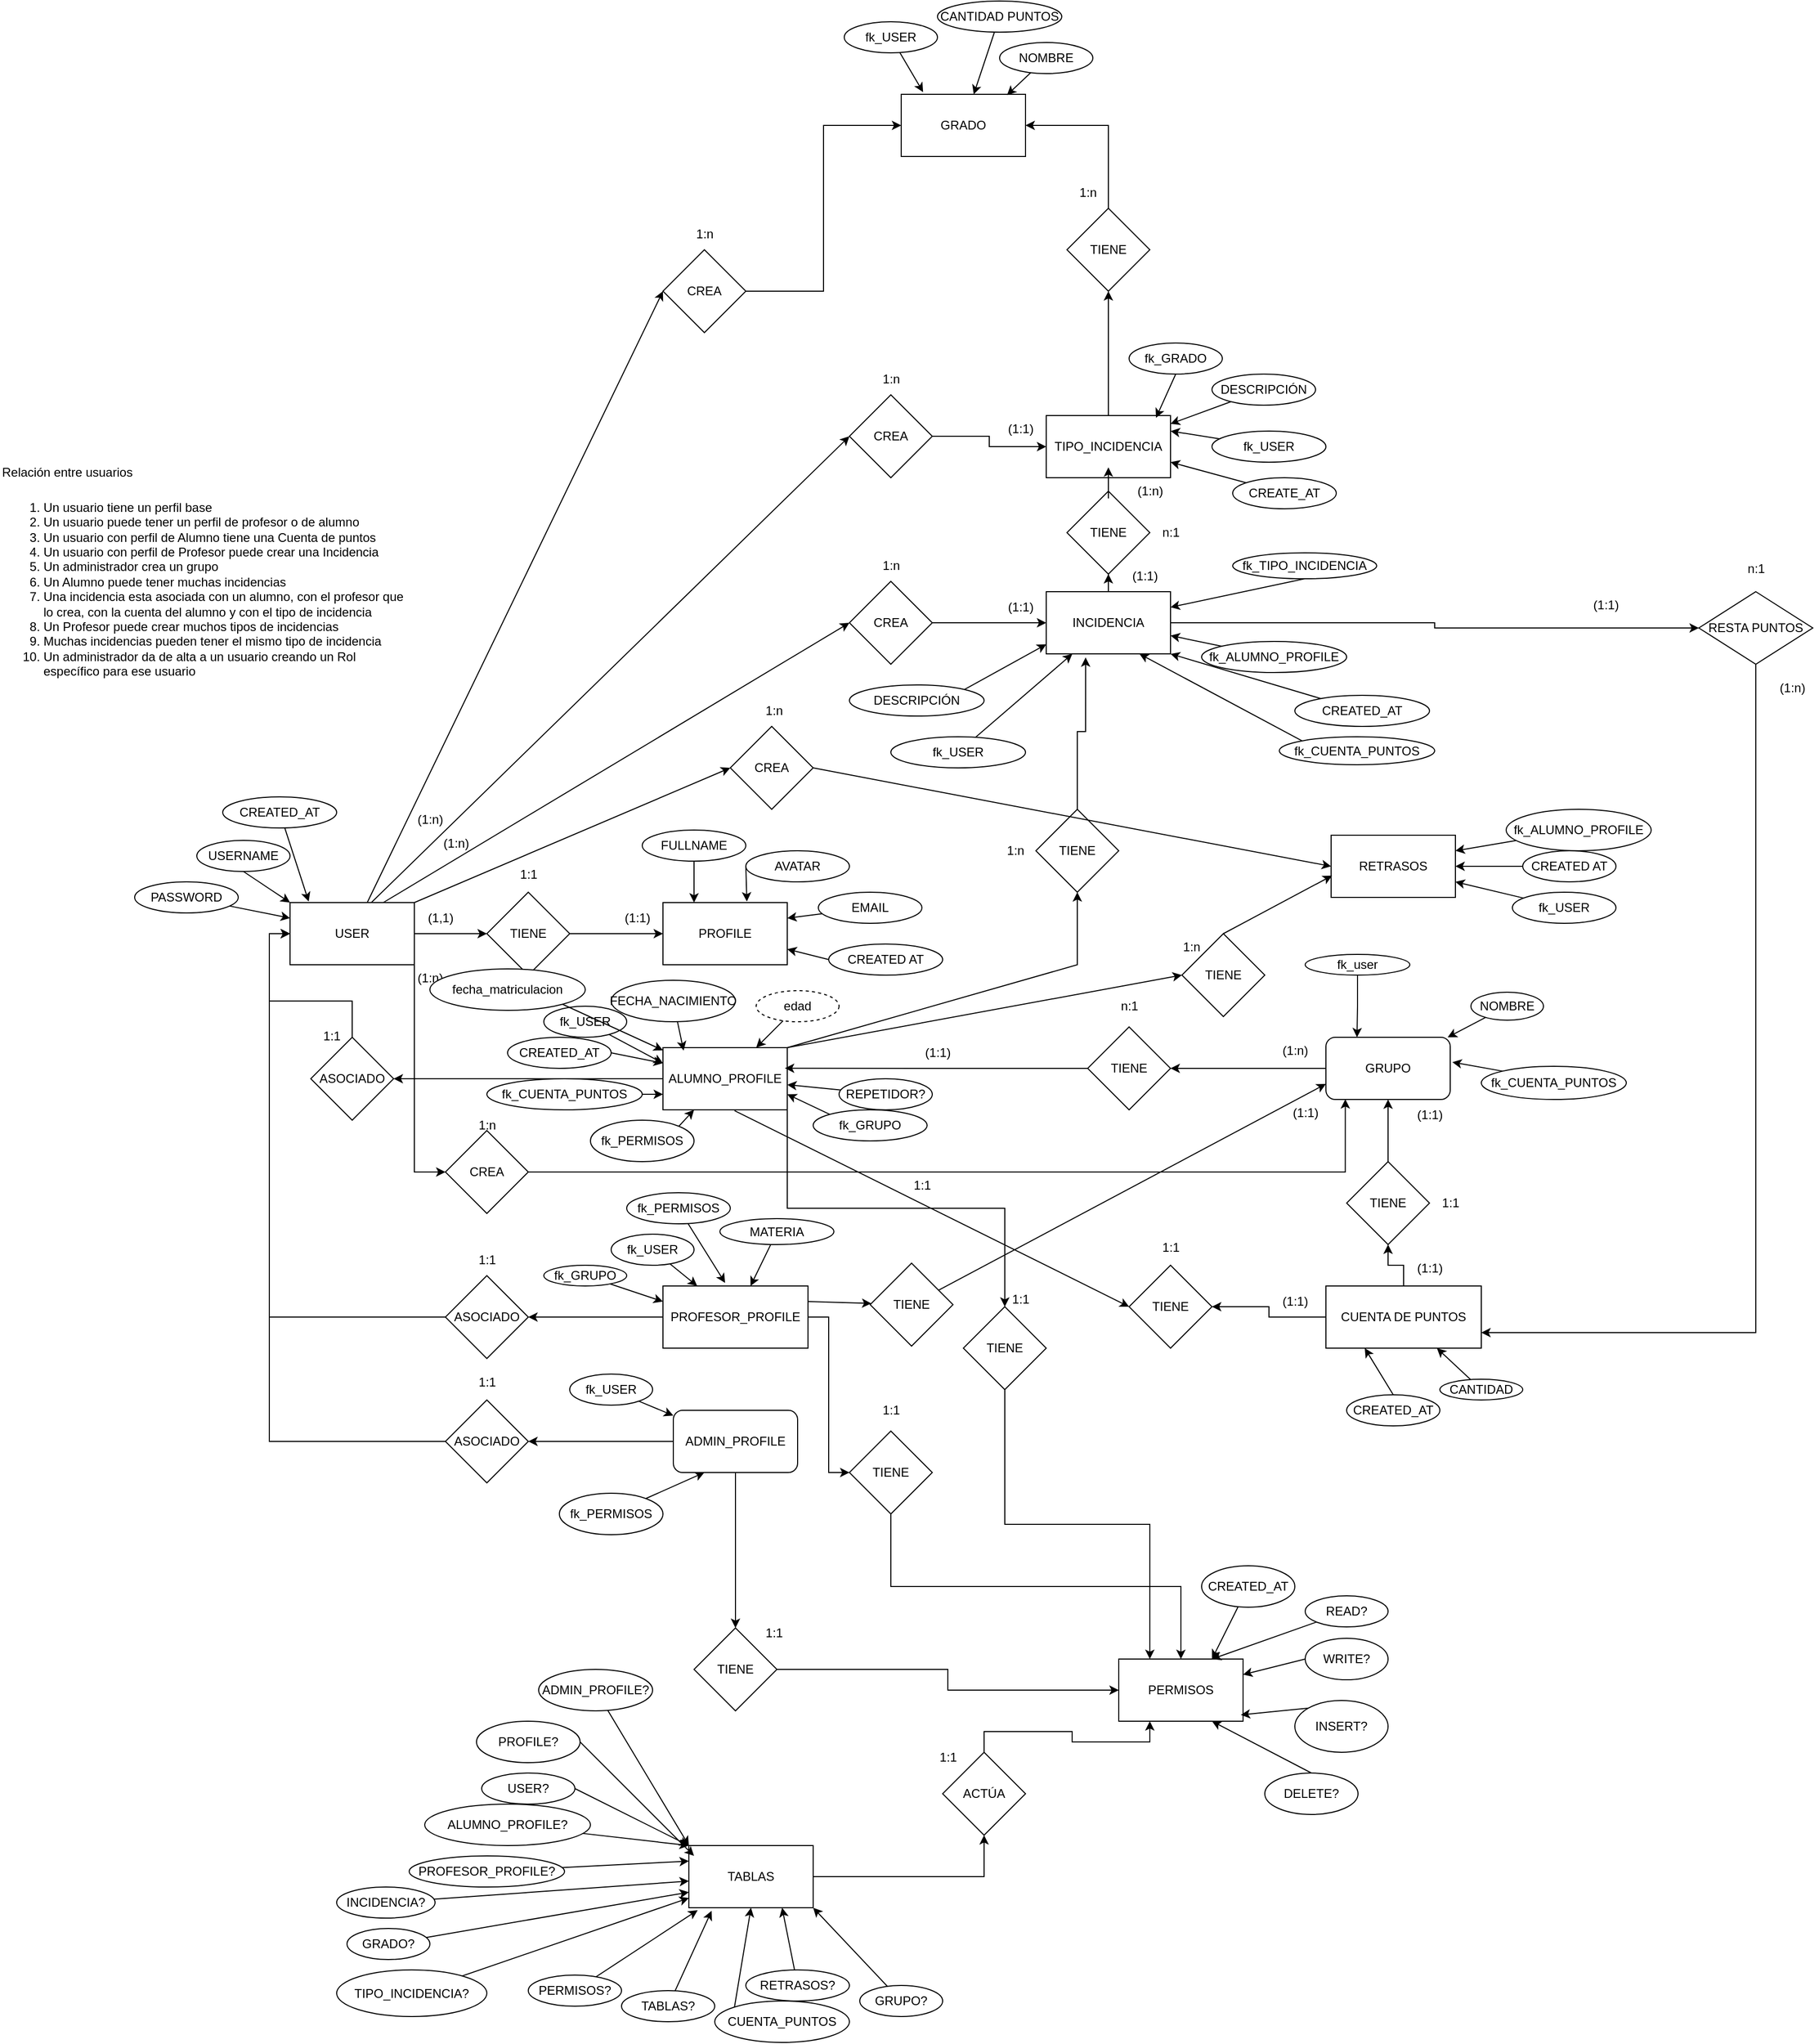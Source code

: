 <mxfile version="24.8.4">
  <diagram name="Página-1" id="fHq5Il7rkgxkkeVJPvbZ">
    <mxGraphModel dx="1793" dy="2134" grid="1" gridSize="10" guides="1" tooltips="1" connect="1" arrows="1" fold="1" page="1" pageScale="1" pageWidth="827" pageHeight="1169" math="0" shadow="0">
      <root>
        <mxCell id="0" />
        <mxCell id="1" parent="0" />
        <mxCell id="5nmSyV8fs2mh4pmYHU-O-1" value="&lt;h1 style=&quot;margin-top: 0px;&quot;&gt;&lt;span style=&quot;font-size: 12px; font-weight: 400;&quot;&gt;Relación entre usuarios&lt;/span&gt;&lt;/h1&gt;&lt;div&gt;&lt;ol&gt;&lt;li&gt;&lt;span style=&quot;font-size: 12px; font-weight: 400;&quot;&gt;Un usuario tiene un perfil base&lt;/span&gt;&lt;/li&gt;&lt;li&gt;Un usuario puede tener un perfil de profesor o de alumno&lt;/li&gt;&lt;li&gt;Un usuario con perfil de Alumno tiene una Cuenta de puntos&lt;/li&gt;&lt;li&gt;Un usuario con perfil de Profesor puede crear una Incidencia&lt;/li&gt;&lt;li&gt;Un administrador crea un grupo&lt;/li&gt;&lt;li&gt;Un Alumno puede tener muchas incidencias&lt;/li&gt;&lt;li&gt;Una incidencia esta asociada con un alumno, con el profesor que lo crea, con la cuenta del alumno y con el tipo de incidencia&lt;/li&gt;&lt;li&gt;Un Profesor puede crear muchos tipos de incidencias&lt;/li&gt;&lt;li&gt;Muchas incidencias pueden tener el mismo tipo de incidencia&lt;/li&gt;&lt;li&gt;Un administrador da de alta a un usuario creando un Rol específico para ese usuario&lt;/li&gt;&lt;/ol&gt;&lt;/div&gt;" style="text;html=1;whiteSpace=wrap;overflow=hidden;rounded=0;" parent="1" vertex="1">
          <mxGeometry x="60" y="60" width="390" height="250" as="geometry" />
        </mxCell>
        <mxCell id="5nmSyV8fs2mh4pmYHU-O-5" style="edgeStyle=orthogonalEdgeStyle;rounded=0;orthogonalLoop=1;jettySize=auto;html=1;exitX=1;exitY=0.5;exitDx=0;exitDy=0;entryX=0;entryY=0.5;entryDx=0;entryDy=0;" parent="1" source="5nmSyV8fs2mh4pmYHU-O-3" target="5nmSyV8fs2mh4pmYHU-O-6" edge="1">
          <mxGeometry relative="1" as="geometry">
            <mxPoint x="520" y="530" as="targetPoint" />
          </mxGeometry>
        </mxCell>
        <mxCell id="5nmSyV8fs2mh4pmYHU-O-261" style="edgeStyle=orthogonalEdgeStyle;rounded=0;orthogonalLoop=1;jettySize=auto;html=1;exitX=0.75;exitY=1;exitDx=0;exitDy=0;entryX=0;entryY=0.5;entryDx=0;entryDy=0;" parent="1" source="5nmSyV8fs2mh4pmYHU-O-3" target="5nmSyV8fs2mh4pmYHU-O-260" edge="1">
          <mxGeometry relative="1" as="geometry">
            <Array as="points">
              <mxPoint x="460" y="560" />
              <mxPoint x="460" y="760" />
            </Array>
          </mxGeometry>
        </mxCell>
        <mxCell id="5hFR3V44aq8bO2EvPYr5-3" style="rounded=0;orthogonalLoop=1;jettySize=auto;html=1;exitX=1;exitY=0;exitDx=0;exitDy=0;entryX=0;entryY=0.5;entryDx=0;entryDy=0;" edge="1" parent="1" source="5nmSyV8fs2mh4pmYHU-O-3" target="5hFR3V44aq8bO2EvPYr5-1">
          <mxGeometry relative="1" as="geometry" />
        </mxCell>
        <mxCell id="5hFR3V44aq8bO2EvPYr5-13" style="rounded=0;orthogonalLoop=1;jettySize=auto;html=1;entryX=0;entryY=0.5;entryDx=0;entryDy=0;" edge="1" parent="1" source="5nmSyV8fs2mh4pmYHU-O-3" target="5hFR3V44aq8bO2EvPYr5-12">
          <mxGeometry relative="1" as="geometry">
            <mxPoint x="690" y="-70" as="targetPoint" />
          </mxGeometry>
        </mxCell>
        <mxCell id="5nmSyV8fs2mh4pmYHU-O-3" value="USER" style="whiteSpace=wrap;html=1;" parent="1" vertex="1">
          <mxGeometry x="340" y="500" width="120" height="60" as="geometry" />
        </mxCell>
        <mxCell id="5nmSyV8fs2mh4pmYHU-O-8" style="edgeStyle=orthogonalEdgeStyle;rounded=0;orthogonalLoop=1;jettySize=auto;html=1;entryX=0;entryY=0.5;entryDx=0;entryDy=0;" parent="1" source="5nmSyV8fs2mh4pmYHU-O-6" target="5nmSyV8fs2mh4pmYHU-O-7" edge="1">
          <mxGeometry relative="1" as="geometry" />
        </mxCell>
        <mxCell id="5nmSyV8fs2mh4pmYHU-O-6" value="TIENE" style="rhombus;whiteSpace=wrap;html=1;" parent="1" vertex="1">
          <mxGeometry x="530" y="490" width="80" height="80" as="geometry" />
        </mxCell>
        <mxCell id="5nmSyV8fs2mh4pmYHU-O-7" value="PROFILE" style="whiteSpace=wrap;html=1;" parent="1" vertex="1">
          <mxGeometry x="700" y="500" width="120" height="60" as="geometry" />
        </mxCell>
        <mxCell id="5nmSyV8fs2mh4pmYHU-O-9" value="(1,1)" style="text;html=1;align=center;verticalAlign=middle;resizable=0;points=[];autosize=1;strokeColor=none;fillColor=none;" parent="1" vertex="1">
          <mxGeometry x="460" y="500" width="50" height="30" as="geometry" />
        </mxCell>
        <mxCell id="5nmSyV8fs2mh4pmYHU-O-10" value="(1:1)" style="text;html=1;align=center;verticalAlign=middle;resizable=0;points=[];autosize=1;strokeColor=none;fillColor=none;" parent="1" vertex="1">
          <mxGeometry x="650" y="500" width="50" height="30" as="geometry" />
        </mxCell>
        <mxCell id="5nmSyV8fs2mh4pmYHU-O-20" style="rounded=0;orthogonalLoop=1;jettySize=auto;html=1;exitX=0.5;exitY=1;exitDx=0;exitDy=0;entryX=0;entryY=0;entryDx=0;entryDy=0;" parent="1" source="5nmSyV8fs2mh4pmYHU-O-12" target="5nmSyV8fs2mh4pmYHU-O-3" edge="1">
          <mxGeometry relative="1" as="geometry" />
        </mxCell>
        <mxCell id="5nmSyV8fs2mh4pmYHU-O-12" value="USERNAME" style="ellipse;whiteSpace=wrap;html=1;" parent="1" vertex="1">
          <mxGeometry x="250" y="440" width="90" height="30" as="geometry" />
        </mxCell>
        <mxCell id="5nmSyV8fs2mh4pmYHU-O-22" style="rounded=0;orthogonalLoop=1;jettySize=auto;html=1;entryX=0;entryY=0.25;entryDx=0;entryDy=0;" parent="1" source="5nmSyV8fs2mh4pmYHU-O-13" target="5nmSyV8fs2mh4pmYHU-O-3" edge="1">
          <mxGeometry relative="1" as="geometry" />
        </mxCell>
        <mxCell id="5nmSyV8fs2mh4pmYHU-O-13" value="PASSWORD" style="ellipse;whiteSpace=wrap;html=1;" parent="1" vertex="1">
          <mxGeometry x="190" y="480" width="100" height="30" as="geometry" />
        </mxCell>
        <mxCell id="5nmSyV8fs2mh4pmYHU-O-32" style="edgeStyle=orthogonalEdgeStyle;rounded=0;orthogonalLoop=1;jettySize=auto;html=1;exitX=0.5;exitY=1;exitDx=0;exitDy=0;entryX=0.25;entryY=0;entryDx=0;entryDy=0;" parent="1" source="5nmSyV8fs2mh4pmYHU-O-23" target="5nmSyV8fs2mh4pmYHU-O-7" edge="1">
          <mxGeometry relative="1" as="geometry" />
        </mxCell>
        <mxCell id="5nmSyV8fs2mh4pmYHU-O-23" value="FULLNAME" style="ellipse;whiteSpace=wrap;html=1;" parent="1" vertex="1">
          <mxGeometry x="680" y="430" width="100" height="30" as="geometry" />
        </mxCell>
        <mxCell id="5nmSyV8fs2mh4pmYHU-O-25" value="AVATAR&lt;span style=&quot;color: rgba(0, 0, 0, 0); font-family: monospace; font-size: 0px; text-align: start; text-wrap-mode: nowrap;&quot;&gt;%3CmxGraphModel%3E%3Croot%3E%3CmxCell%20id%3D%220%22%2F%3E%3CmxCell%20id%3D%221%22%20parent%3D%220%22%2F%3E%3CmxCell%20id%3D%222%22%20value%3D%22FULLNAME%22%20style%3D%22ellipse%3BwhiteSpace%3Dwrap%3Bhtml%3D1%3B%22%20vertex%3D%221%22%20parent%3D%221%22%3E%3CmxGeometry%20x%3D%221320%22%20y%3D%22110%22%20width%3D%22100%22%20height%3D%2230%22%20as%3D%22geometry%22%2F%3E%3C%2FmxCell%3E%3C%2Froot%3E%3C%2FmxGraphModel%3E&lt;/span&gt;" style="ellipse;whiteSpace=wrap;html=1;" parent="1" vertex="1">
          <mxGeometry x="780" y="450" width="100" height="30" as="geometry" />
        </mxCell>
        <mxCell id="5nmSyV8fs2mh4pmYHU-O-33" style="rounded=0;orthogonalLoop=1;jettySize=auto;html=1;entryX=1;entryY=0.25;entryDx=0;entryDy=0;" parent="1" source="5nmSyV8fs2mh4pmYHU-O-30" target="5nmSyV8fs2mh4pmYHU-O-7" edge="1">
          <mxGeometry relative="1" as="geometry">
            <mxPoint x="830" y="520" as="targetPoint" />
          </mxGeometry>
        </mxCell>
        <mxCell id="5nmSyV8fs2mh4pmYHU-O-30" value="EMAIL" style="ellipse;whiteSpace=wrap;html=1;" parent="1" vertex="1">
          <mxGeometry x="850" y="490" width="100" height="30" as="geometry" />
        </mxCell>
        <mxCell id="5nmSyV8fs2mh4pmYHU-O-31" style="rounded=0;orthogonalLoop=1;jettySize=auto;html=1;exitX=0;exitY=0.5;exitDx=0;exitDy=0;entryX=0.675;entryY=-0.017;entryDx=0;entryDy=0;entryPerimeter=0;" parent="1" source="5nmSyV8fs2mh4pmYHU-O-25" target="5nmSyV8fs2mh4pmYHU-O-7" edge="1">
          <mxGeometry relative="1" as="geometry" />
        </mxCell>
        <mxCell id="5nmSyV8fs2mh4pmYHU-O-34" value="1:1" style="text;html=1;align=center;verticalAlign=middle;resizable=0;points=[];autosize=1;strokeColor=none;fillColor=none;" parent="1" vertex="1">
          <mxGeometry x="550" y="458" width="40" height="30" as="geometry" />
        </mxCell>
        <mxCell id="5nmSyV8fs2mh4pmYHU-O-227" style="rounded=0;orthogonalLoop=1;jettySize=auto;html=1;exitX=1;exitY=0;exitDx=0;exitDy=0;" parent="1" source="5nmSyV8fs2mh4pmYHU-O-46" target="5nmSyV8fs2mh4pmYHU-O-225" edge="1">
          <mxGeometry relative="1" as="geometry">
            <Array as="points">
              <mxPoint x="1100" y="560" />
            </Array>
          </mxGeometry>
        </mxCell>
        <mxCell id="h6sf5w2JTI2KtMpbFyoY-28" style="edgeStyle=orthogonalEdgeStyle;rounded=0;orthogonalLoop=1;jettySize=auto;html=1;exitX=1;exitY=1;exitDx=0;exitDy=0;entryX=0.5;entryY=0;entryDx=0;entryDy=0;" parent="1" source="5nmSyV8fs2mh4pmYHU-O-46" target="h6sf5w2JTI2KtMpbFyoY-27" edge="1">
          <mxGeometry relative="1" as="geometry" />
        </mxCell>
        <mxCell id="h6sf5w2JTI2KtMpbFyoY-43" style="edgeStyle=orthogonalEdgeStyle;rounded=0;orthogonalLoop=1;jettySize=auto;html=1;entryX=1;entryY=0.5;entryDx=0;entryDy=0;" parent="1" source="5nmSyV8fs2mh4pmYHU-O-46" target="h6sf5w2JTI2KtMpbFyoY-40" edge="1">
          <mxGeometry relative="1" as="geometry" />
        </mxCell>
        <mxCell id="5hFR3V44aq8bO2EvPYr5-9" style="rounded=0;orthogonalLoop=1;jettySize=auto;html=1;exitX=1;exitY=0;exitDx=0;exitDy=0;entryX=0;entryY=0.5;entryDx=0;entryDy=0;" edge="1" parent="1" source="5nmSyV8fs2mh4pmYHU-O-46" target="HAJWOKTtWnyAJJbQ7NxA-12">
          <mxGeometry relative="1" as="geometry" />
        </mxCell>
        <mxCell id="5nmSyV8fs2mh4pmYHU-O-46" value="ALUMNO_PROFILE" style="whiteSpace=wrap;html=1;" parent="1" vertex="1">
          <mxGeometry x="700" y="640" width="120" height="60" as="geometry" />
        </mxCell>
        <mxCell id="h6sf5w2JTI2KtMpbFyoY-24" style="edgeStyle=orthogonalEdgeStyle;rounded=0;orthogonalLoop=1;jettySize=auto;html=1;exitX=1;exitY=0.5;exitDx=0;exitDy=0;entryX=0;entryY=0.5;entryDx=0;entryDy=0;" parent="1" source="5nmSyV8fs2mh4pmYHU-O-47" target="h6sf5w2JTI2KtMpbFyoY-23" edge="1">
          <mxGeometry relative="1" as="geometry" />
        </mxCell>
        <mxCell id="h6sf5w2JTI2KtMpbFyoY-52" style="edgeStyle=orthogonalEdgeStyle;rounded=0;orthogonalLoop=1;jettySize=auto;html=1;entryX=1;entryY=0.5;entryDx=0;entryDy=0;" parent="1" source="5nmSyV8fs2mh4pmYHU-O-47" target="h6sf5w2JTI2KtMpbFyoY-47" edge="1">
          <mxGeometry relative="1" as="geometry" />
        </mxCell>
        <mxCell id="HAJWOKTtWnyAJJbQ7NxA-2" style="rounded=0;orthogonalLoop=1;jettySize=auto;html=1;exitX=1;exitY=0.25;exitDx=0;exitDy=0;" parent="1" source="5nmSyV8fs2mh4pmYHU-O-47" target="HAJWOKTtWnyAJJbQ7NxA-1" edge="1">
          <mxGeometry relative="1" as="geometry" />
        </mxCell>
        <mxCell id="5nmSyV8fs2mh4pmYHU-O-47" value="PROFESOR_PROFILE" style="whiteSpace=wrap;html=1;" parent="1" vertex="1">
          <mxGeometry x="700" y="870" width="140" height="60" as="geometry" />
        </mxCell>
        <mxCell id="5nmSyV8fs2mh4pmYHU-O-224" style="rounded=0;orthogonalLoop=1;jettySize=auto;html=1;entryX=0;entryY=0.25;entryDx=0;entryDy=0;" parent="1" source="5nmSyV8fs2mh4pmYHU-O-60" target="5nmSyV8fs2mh4pmYHU-O-46" edge="1">
          <mxGeometry relative="1" as="geometry" />
        </mxCell>
        <mxCell id="5nmSyV8fs2mh4pmYHU-O-60" value="fk_USER&lt;span style=&quot;color: rgba(0, 0, 0, 0); font-family: monospace; font-size: 0px; text-align: start; text-wrap-mode: nowrap;&quot;&gt;%3CmxGraphModel%3E%3Croot%3E%3CmxCell%20id%3D%220%22%2F%3E%3CmxCell%20id%3D%221%22%20parent%3D%220%22%2F%3E%3CmxCell%20id%3D%222%22%20value%3D%22CREATED%20AT%22%20style%3D%22ellipse%3BwhiteSpace%3Dwrap%3Bhtml%3D1%3B%22%20vertex%3D%221%22%20parent%3D%221%22%3E%3CmxGeometry%20x%3D%22-220%22%20y%3D%22440%22%20width%3D%22100%22%20height%3D%2230%22%20as%3D%22geometry%22%2F%3E%3C%2FmxCell%3E%3C%2Froot%3E%3C%2FmxGraphModel%3E&lt;/span&gt;" style="ellipse;whiteSpace=wrap;html=1;" parent="1" vertex="1">
          <mxGeometry x="585" y="600" width="80" height="30" as="geometry" />
        </mxCell>
        <mxCell id="5nmSyV8fs2mh4pmYHU-O-63" style="rounded=0;orthogonalLoop=1;jettySize=auto;html=1;" parent="1" source="5nmSyV8fs2mh4pmYHU-O-61" target="5nmSyV8fs2mh4pmYHU-O-47" edge="1">
          <mxGeometry relative="1" as="geometry" />
        </mxCell>
        <mxCell id="5nmSyV8fs2mh4pmYHU-O-61" value="fk_USER&lt;span style=&quot;color: rgba(0, 0, 0, 0); font-family: monospace; font-size: 0px; text-align: start; text-wrap-mode: nowrap;&quot;&gt;%3CmxGraphModel%3E%3Croot%3E%3CmxCell%20id%3D%220%22%2F%3E%3CmxCell%20id%3D%221%22%20parent%3D%220%22%2F%3E%3CmxCell%20id%3D%222%22%20value%3D%22CREATED%20AT%22%20style%3D%22ellipse%3BwhiteSpace%3Dwrap%3Bhtml%3D1%3B%22%20vertex%3D%221%22%20parent%3D%221%22%3E%3CmxGeometry%20x%3D%22-220%22%20y%3D%22440%22%20width%3D%22100%22%20height%3D%2230%22%20as%3D%22geometry%22%2F%3E%3C%2FmxCell%3E%3C%2Froot%3E%3C%2FmxGraphModel%3E&lt;/span&gt;" style="ellipse;whiteSpace=wrap;html=1;" parent="1" vertex="1">
          <mxGeometry x="650" y="820" width="80" height="30" as="geometry" />
        </mxCell>
        <mxCell id="5nmSyV8fs2mh4pmYHU-O-66" value="" style="rounded=0;orthogonalLoop=1;jettySize=auto;html=1;" parent="1" source="5nmSyV8fs2mh4pmYHU-O-64" target="5nmSyV8fs2mh4pmYHU-O-46" edge="1">
          <mxGeometry relative="1" as="geometry" />
        </mxCell>
        <mxCell id="5nmSyV8fs2mh4pmYHU-O-64" value="REPETIDOR?" style="ellipse;whiteSpace=wrap;html=1;" parent="1" vertex="1">
          <mxGeometry x="870" y="670" width="90" height="30" as="geometry" />
        </mxCell>
        <mxCell id="5nmSyV8fs2mh4pmYHU-O-68" value="" style="rounded=0;orthogonalLoop=1;jettySize=auto;html=1;" parent="1" source="5nmSyV8fs2mh4pmYHU-O-67" target="5nmSyV8fs2mh4pmYHU-O-46" edge="1">
          <mxGeometry relative="1" as="geometry" />
        </mxCell>
        <mxCell id="5nmSyV8fs2mh4pmYHU-O-67" value="edad" style="ellipse;whiteSpace=wrap;html=1;dashed=1;" parent="1" vertex="1">
          <mxGeometry x="790" y="585" width="80" height="30" as="geometry" />
        </mxCell>
        <mxCell id="5nmSyV8fs2mh4pmYHU-O-69" value="FECHA_NACIMIENTO" style="ellipse;whiteSpace=wrap;html=1;" parent="1" vertex="1">
          <mxGeometry x="650" y="575" width="120" height="40" as="geometry" />
        </mxCell>
        <mxCell id="5nmSyV8fs2mh4pmYHU-O-72" style="rounded=0;orthogonalLoop=1;jettySize=auto;html=1;entryX=0.166;entryY=0.047;entryDx=0;entryDy=0;entryPerimeter=0;" parent="1" source="5nmSyV8fs2mh4pmYHU-O-69" target="5nmSyV8fs2mh4pmYHU-O-46" edge="1">
          <mxGeometry relative="1" as="geometry" />
        </mxCell>
        <mxCell id="h6sf5w2JTI2KtMpbFyoY-20" style="edgeStyle=orthogonalEdgeStyle;rounded=0;orthogonalLoop=1;jettySize=auto;html=1;exitX=0.5;exitY=1;exitDx=0;exitDy=0;entryX=0.5;entryY=0;entryDx=0;entryDy=0;" parent="1" source="5nmSyV8fs2mh4pmYHU-O-74" target="h6sf5w2JTI2KtMpbFyoY-19" edge="1">
          <mxGeometry relative="1" as="geometry" />
        </mxCell>
        <mxCell id="h6sf5w2JTI2KtMpbFyoY-50" style="edgeStyle=orthogonalEdgeStyle;rounded=0;orthogonalLoop=1;jettySize=auto;html=1;entryX=1;entryY=0.5;entryDx=0;entryDy=0;" parent="1" source="5nmSyV8fs2mh4pmYHU-O-74" target="h6sf5w2JTI2KtMpbFyoY-49" edge="1">
          <mxGeometry relative="1" as="geometry" />
        </mxCell>
        <mxCell id="5nmSyV8fs2mh4pmYHU-O-74" value="ADMIN_PROFILE" style="rounded=1;whiteSpace=wrap;html=1;" parent="1" vertex="1">
          <mxGeometry x="710" y="990" width="120" height="60" as="geometry" />
        </mxCell>
        <mxCell id="5nmSyV8fs2mh4pmYHU-O-76" value="" style="rounded=0;orthogonalLoop=1;jettySize=auto;html=1;" parent="1" source="5nmSyV8fs2mh4pmYHU-O-75" target="5nmSyV8fs2mh4pmYHU-O-74" edge="1">
          <mxGeometry relative="1" as="geometry" />
        </mxCell>
        <mxCell id="5nmSyV8fs2mh4pmYHU-O-75" value="fk_USER" style="ellipse;whiteSpace=wrap;html=1;" parent="1" vertex="1">
          <mxGeometry x="610" y="955" width="80" height="30" as="geometry" />
        </mxCell>
        <mxCell id="5nmSyV8fs2mh4pmYHU-O-87" style="edgeStyle=orthogonalEdgeStyle;rounded=0;orthogonalLoop=1;jettySize=auto;html=1;" parent="1" source="5nmSyV8fs2mh4pmYHU-O-81" edge="1">
          <mxGeometry relative="1" as="geometry">
            <mxPoint x="1190" y="660" as="targetPoint" />
          </mxGeometry>
        </mxCell>
        <mxCell id="5nmSyV8fs2mh4pmYHU-O-81" value="GRUPO" style="rounded=1;whiteSpace=wrap;html=1;" parent="1" vertex="1">
          <mxGeometry x="1340" y="630" width="120" height="60" as="geometry" />
        </mxCell>
        <mxCell id="5nmSyV8fs2mh4pmYHU-O-83" value="" style="rounded=0;orthogonalLoop=1;jettySize=auto;html=1;" parent="1" source="5nmSyV8fs2mh4pmYHU-O-82" target="5nmSyV8fs2mh4pmYHU-O-81" edge="1">
          <mxGeometry relative="1" as="geometry" />
        </mxCell>
        <mxCell id="5nmSyV8fs2mh4pmYHU-O-82" value="NOMBRE" style="ellipse;whiteSpace=wrap;html=1;" parent="1" vertex="1">
          <mxGeometry x="1480" y="586.5" width="70" height="27" as="geometry" />
        </mxCell>
        <mxCell id="5nmSyV8fs2mh4pmYHU-O-84" value="TIENE" style="rhombus;whiteSpace=wrap;html=1;" parent="1" vertex="1">
          <mxGeometry x="1110" y="620" width="80" height="80" as="geometry" />
        </mxCell>
        <mxCell id="5nmSyV8fs2mh4pmYHU-O-89" style="edgeStyle=orthogonalEdgeStyle;rounded=0;orthogonalLoop=1;jettySize=auto;html=1;entryX=0.981;entryY=0.331;entryDx=0;entryDy=0;entryPerimeter=0;" parent="1" source="5nmSyV8fs2mh4pmYHU-O-84" target="5nmSyV8fs2mh4pmYHU-O-46" edge="1">
          <mxGeometry relative="1" as="geometry" />
        </mxCell>
        <mxCell id="5nmSyV8fs2mh4pmYHU-O-90" value="(1:1)" style="text;html=1;align=center;verticalAlign=middle;resizable=0;points=[];autosize=1;strokeColor=none;fillColor=none;" parent="1" vertex="1">
          <mxGeometry x="940" y="630" width="50" height="30" as="geometry" />
        </mxCell>
        <mxCell id="5nmSyV8fs2mh4pmYHU-O-91" value="(1:n)" style="text;html=1;align=center;verticalAlign=middle;resizable=0;points=[];autosize=1;strokeColor=none;fillColor=none;" parent="1" vertex="1">
          <mxGeometry x="1285" y="628" width="50" height="30" as="geometry" />
        </mxCell>
        <mxCell id="5nmSyV8fs2mh4pmYHU-O-92" value="n:1" style="text;html=1;align=center;verticalAlign=middle;resizable=0;points=[];autosize=1;strokeColor=none;fillColor=none;" parent="1" vertex="1">
          <mxGeometry x="1130" y="585" width="40" height="30" as="geometry" />
        </mxCell>
        <mxCell id="5nmSyV8fs2mh4pmYHU-O-100" value="" style="edgeStyle=orthogonalEdgeStyle;rounded=0;orthogonalLoop=1;jettySize=auto;html=1;" parent="1" source="5nmSyV8fs2mh4pmYHU-O-95" target="5nmSyV8fs2mh4pmYHU-O-99" edge="1">
          <mxGeometry relative="1" as="geometry" />
        </mxCell>
        <mxCell id="5nmSyV8fs2mh4pmYHU-O-111" value="" style="edgeStyle=orthogonalEdgeStyle;rounded=0;orthogonalLoop=1;jettySize=auto;html=1;" parent="1" source="5nmSyV8fs2mh4pmYHU-O-95" target="5nmSyV8fs2mh4pmYHU-O-110" edge="1">
          <mxGeometry relative="1" as="geometry" />
        </mxCell>
        <mxCell id="5nmSyV8fs2mh4pmYHU-O-95" value="CUENTA DE PUNTOS" style="rounded=0;whiteSpace=wrap;html=1;" parent="1" vertex="1">
          <mxGeometry x="1340" y="870" width="150" height="60" as="geometry" />
        </mxCell>
        <mxCell id="5nmSyV8fs2mh4pmYHU-O-98" value="" style="rounded=0;orthogonalLoop=1;jettySize=auto;html=1;" parent="1" source="5nmSyV8fs2mh4pmYHU-O-97" target="5nmSyV8fs2mh4pmYHU-O-95" edge="1">
          <mxGeometry relative="1" as="geometry" />
        </mxCell>
        <mxCell id="5nmSyV8fs2mh4pmYHU-O-97" value="CANTIDAD" style="ellipse;whiteSpace=wrap;html=1;" parent="1" vertex="1">
          <mxGeometry x="1450" y="960" width="80" height="20" as="geometry" />
        </mxCell>
        <mxCell id="5nmSyV8fs2mh4pmYHU-O-102" style="rounded=0;orthogonalLoop=1;jettySize=auto;html=1;entryX=0;entryY=0.5;entryDx=0;entryDy=0;exitX=0.576;exitY=1.013;exitDx=0;exitDy=0;exitPerimeter=0;" parent="1" source="5nmSyV8fs2mh4pmYHU-O-46" target="5nmSyV8fs2mh4pmYHU-O-99" edge="1">
          <mxGeometry relative="1" as="geometry">
            <mxPoint x="760" y="730" as="targetPoint" />
          </mxGeometry>
        </mxCell>
        <mxCell id="5nmSyV8fs2mh4pmYHU-O-99" value="TIENE" style="rhombus;whiteSpace=wrap;html=1;" parent="1" vertex="1">
          <mxGeometry x="1150" y="850" width="80" height="80" as="geometry" />
        </mxCell>
        <mxCell id="5nmSyV8fs2mh4pmYHU-O-104" value="(1:1)" style="text;html=1;align=center;verticalAlign=middle;resizable=0;points=[];autosize=1;strokeColor=none;fillColor=none;" parent="1" vertex="1">
          <mxGeometry x="1285" y="870" width="50" height="30" as="geometry" />
        </mxCell>
        <mxCell id="5nmSyV8fs2mh4pmYHU-O-105" value="1:1" style="text;html=1;align=center;verticalAlign=middle;resizable=0;points=[];autosize=1;strokeColor=none;fillColor=none;" parent="1" vertex="1">
          <mxGeometry x="1170" y="818" width="40" height="30" as="geometry" />
        </mxCell>
        <mxCell id="5nmSyV8fs2mh4pmYHU-O-106" style="edgeStyle=orthogonalEdgeStyle;rounded=0;orthogonalLoop=1;jettySize=auto;html=1;exitX=0.5;exitY=1;exitDx=0;exitDy=0;" parent="1" edge="1">
          <mxGeometry relative="1" as="geometry">
            <mxPoint x="930" y="770" as="sourcePoint" />
            <mxPoint x="930" y="770" as="targetPoint" />
          </mxGeometry>
        </mxCell>
        <mxCell id="5nmSyV8fs2mh4pmYHU-O-108" value="" style="rounded=0;orthogonalLoop=1;jettySize=auto;html=1;entryX=0;entryY=0.75;entryDx=0;entryDy=0;" parent="1" source="5nmSyV8fs2mh4pmYHU-O-107" target="5nmSyV8fs2mh4pmYHU-O-46" edge="1">
          <mxGeometry relative="1" as="geometry" />
        </mxCell>
        <mxCell id="5nmSyV8fs2mh4pmYHU-O-107" value="fk_CUENTA_PUNTOS" style="ellipse;whiteSpace=wrap;html=1;" parent="1" vertex="1">
          <mxGeometry x="530" y="670" width="150" height="30" as="geometry" />
        </mxCell>
        <mxCell id="5nmSyV8fs2mh4pmYHU-O-112" value="" style="edgeStyle=orthogonalEdgeStyle;rounded=0;orthogonalLoop=1;jettySize=auto;html=1;" parent="1" source="5nmSyV8fs2mh4pmYHU-O-110" target="5nmSyV8fs2mh4pmYHU-O-81" edge="1">
          <mxGeometry relative="1" as="geometry" />
        </mxCell>
        <mxCell id="5nmSyV8fs2mh4pmYHU-O-110" value="TIENE" style="rhombus;whiteSpace=wrap;html=1;" parent="1" vertex="1">
          <mxGeometry x="1360" y="750" width="80" height="80" as="geometry" />
        </mxCell>
        <mxCell id="5nmSyV8fs2mh4pmYHU-O-114" value="(1:1)" style="text;html=1;align=center;verticalAlign=middle;resizable=0;points=[];autosize=1;strokeColor=none;fillColor=none;" parent="1" vertex="1">
          <mxGeometry x="1415" y="838" width="50" height="30" as="geometry" />
        </mxCell>
        <mxCell id="5nmSyV8fs2mh4pmYHU-O-115" value="(1:1)" style="text;html=1;align=center;verticalAlign=middle;resizable=0;points=[];autosize=1;strokeColor=none;fillColor=none;" parent="1" vertex="1">
          <mxGeometry x="1415" y="690" width="50" height="30" as="geometry" />
        </mxCell>
        <mxCell id="5nmSyV8fs2mh4pmYHU-O-116" value="1:1" style="text;html=1;align=center;verticalAlign=middle;resizable=0;points=[];autosize=1;strokeColor=none;fillColor=none;" parent="1" vertex="1">
          <mxGeometry x="1440" y="775" width="40" height="30" as="geometry" />
        </mxCell>
        <mxCell id="5nmSyV8fs2mh4pmYHU-O-241" style="edgeStyle=orthogonalEdgeStyle;rounded=0;orthogonalLoop=1;jettySize=auto;html=1;" parent="1" source="5nmSyV8fs2mh4pmYHU-O-128" target="5nmSyV8fs2mh4pmYHU-O-232" edge="1">
          <mxGeometry relative="1" as="geometry" />
        </mxCell>
        <mxCell id="5nmSyV8fs2mh4pmYHU-O-248" style="edgeStyle=orthogonalEdgeStyle;rounded=0;orthogonalLoop=1;jettySize=auto;html=1;exitX=1;exitY=0.5;exitDx=0;exitDy=0;entryX=0;entryY=0.5;entryDx=0;entryDy=0;" parent="1" source="5nmSyV8fs2mh4pmYHU-O-128" target="5nmSyV8fs2mh4pmYHU-O-247" edge="1">
          <mxGeometry relative="1" as="geometry" />
        </mxCell>
        <mxCell id="5nmSyV8fs2mh4pmYHU-O-128" value="INCIDENCIA" style="whiteSpace=wrap;html=1;" parent="1" vertex="1">
          <mxGeometry x="1070" y="200" width="120" height="60" as="geometry" />
        </mxCell>
        <mxCell id="5hFR3V44aq8bO2EvPYr5-24" style="edgeStyle=orthogonalEdgeStyle;rounded=0;orthogonalLoop=1;jettySize=auto;html=1;" edge="1" parent="1" source="5nmSyV8fs2mh4pmYHU-O-129" target="5hFR3V44aq8bO2EvPYr5-22">
          <mxGeometry relative="1" as="geometry" />
        </mxCell>
        <mxCell id="5nmSyV8fs2mh4pmYHU-O-129" value="TIPO_INCIDENCIA" style="whiteSpace=wrap;html=1;" parent="1" vertex="1">
          <mxGeometry x="1070" y="30" width="120" height="60" as="geometry" />
        </mxCell>
        <mxCell id="5nmSyV8fs2mh4pmYHU-O-130" value="" style="rounded=0;orthogonalLoop=1;jettySize=auto;html=1;" parent="1" source="5nmSyV8fs2mh4pmYHU-O-131" target="5nmSyV8fs2mh4pmYHU-O-129" edge="1">
          <mxGeometry relative="1" as="geometry" />
        </mxCell>
        <mxCell id="5nmSyV8fs2mh4pmYHU-O-131" value="DESCRIPCIÓN" style="ellipse;whiteSpace=wrap;html=1;" parent="1" vertex="1">
          <mxGeometry x="1230" y="-10" width="100" height="30" as="geometry" />
        </mxCell>
        <mxCell id="5hFR3V44aq8bO2EvPYr5-16" value="" style="rounded=0;orthogonalLoop=1;jettySize=auto;html=1;" edge="1" parent="1" source="5nmSyV8fs2mh4pmYHU-O-133" target="5hFR3V44aq8bO2EvPYr5-11">
          <mxGeometry relative="1" as="geometry" />
        </mxCell>
        <mxCell id="5nmSyV8fs2mh4pmYHU-O-133" value="CANTIDAD PUNTOS" style="ellipse;whiteSpace=wrap;html=1;" parent="1" vertex="1">
          <mxGeometry x="965" y="-370" width="120" height="30" as="geometry" />
        </mxCell>
        <mxCell id="5nmSyV8fs2mh4pmYHU-O-208" value="" style="edgeStyle=orthogonalEdgeStyle;rounded=0;orthogonalLoop=1;jettySize=auto;html=1;" parent="1" source="5nmSyV8fs2mh4pmYHU-O-200" target="5nmSyV8fs2mh4pmYHU-O-129" edge="1">
          <mxGeometry relative="1" as="geometry" />
        </mxCell>
        <mxCell id="5nmSyV8fs2mh4pmYHU-O-200" value="CREA" style="rhombus;whiteSpace=wrap;html=1;" parent="1" vertex="1">
          <mxGeometry x="880" y="10" width="80" height="80" as="geometry" />
        </mxCell>
        <mxCell id="5nmSyV8fs2mh4pmYHU-O-209" value="" style="edgeStyle=orthogonalEdgeStyle;rounded=0;orthogonalLoop=1;jettySize=auto;html=1;" parent="1" source="5nmSyV8fs2mh4pmYHU-O-201" target="5nmSyV8fs2mh4pmYHU-O-128" edge="1">
          <mxGeometry relative="1" as="geometry" />
        </mxCell>
        <mxCell id="5nmSyV8fs2mh4pmYHU-O-201" value="CREA" style="rhombus;whiteSpace=wrap;html=1;" parent="1" vertex="1">
          <mxGeometry x="880" y="190" width="80" height="80" as="geometry" />
        </mxCell>
        <mxCell id="5nmSyV8fs2mh4pmYHU-O-204" style="rounded=0;orthogonalLoop=1;jettySize=auto;html=1;entryX=0;entryY=0.5;entryDx=0;entryDy=0;exitX=0.656;exitY=-0.004;exitDx=0;exitDy=0;exitPerimeter=0;" parent="1" source="5nmSyV8fs2mh4pmYHU-O-3" target="5nmSyV8fs2mh4pmYHU-O-200" edge="1">
          <mxGeometry relative="1" as="geometry" />
        </mxCell>
        <mxCell id="5nmSyV8fs2mh4pmYHU-O-205" style="rounded=0;orthogonalLoop=1;jettySize=auto;html=1;entryX=0;entryY=0.5;entryDx=0;entryDy=0;exitX=0.75;exitY=0;exitDx=0;exitDy=0;" parent="1" source="5nmSyV8fs2mh4pmYHU-O-3" target="5nmSyV8fs2mh4pmYHU-O-201" edge="1">
          <mxGeometry relative="1" as="geometry" />
        </mxCell>
        <mxCell id="5nmSyV8fs2mh4pmYHU-O-206" value="(1:n)" style="text;html=1;align=center;verticalAlign=middle;resizable=0;points=[];autosize=1;strokeColor=none;fillColor=none;" parent="1" vertex="1">
          <mxGeometry x="450" y="405" width="50" height="30" as="geometry" />
        </mxCell>
        <mxCell id="5nmSyV8fs2mh4pmYHU-O-207" value="(1:n)" style="text;html=1;align=center;verticalAlign=middle;resizable=0;points=[];autosize=1;strokeColor=none;fillColor=none;" parent="1" vertex="1">
          <mxGeometry x="475" y="428" width="50" height="30" as="geometry" />
        </mxCell>
        <mxCell id="5nmSyV8fs2mh4pmYHU-O-210" value="1:n" style="text;html=1;align=center;verticalAlign=middle;resizable=0;points=[];autosize=1;strokeColor=none;fillColor=none;" parent="1" vertex="1">
          <mxGeometry x="900" y="-20" width="40" height="30" as="geometry" />
        </mxCell>
        <mxCell id="5nmSyV8fs2mh4pmYHU-O-211" value="(1:1)" style="text;html=1;align=center;verticalAlign=middle;resizable=0;points=[];autosize=1;strokeColor=none;fillColor=none;" parent="1" vertex="1">
          <mxGeometry x="1020" y="28" width="50" height="30" as="geometry" />
        </mxCell>
        <mxCell id="5nmSyV8fs2mh4pmYHU-O-212" value="(1:1)" style="text;html=1;align=center;verticalAlign=middle;resizable=0;points=[];autosize=1;strokeColor=none;fillColor=none;" parent="1" vertex="1">
          <mxGeometry x="1020" y="200" width="50" height="30" as="geometry" />
        </mxCell>
        <mxCell id="5nmSyV8fs2mh4pmYHU-O-213" value="1:n" style="text;html=1;align=center;verticalAlign=middle;resizable=0;points=[];autosize=1;strokeColor=none;fillColor=none;" parent="1" vertex="1">
          <mxGeometry x="900" y="160" width="40" height="30" as="geometry" />
        </mxCell>
        <mxCell id="5nmSyV8fs2mh4pmYHU-O-216" value="" style="rounded=0;orthogonalLoop=1;jettySize=auto;html=1;" parent="1" source="5nmSyV8fs2mh4pmYHU-O-214" target="5nmSyV8fs2mh4pmYHU-O-128" edge="1">
          <mxGeometry relative="1" as="geometry" />
        </mxCell>
        <mxCell id="5nmSyV8fs2mh4pmYHU-O-214" value="fk_USER" style="ellipse;whiteSpace=wrap;html=1;" parent="1" vertex="1">
          <mxGeometry x="920" y="340" width="130" height="30" as="geometry" />
        </mxCell>
        <mxCell id="5nmSyV8fs2mh4pmYHU-O-219" style="rounded=0;orthogonalLoop=1;jettySize=auto;html=1;entryX=1;entryY=0.25;entryDx=0;entryDy=0;" parent="1" source="5nmSyV8fs2mh4pmYHU-O-215" target="5nmSyV8fs2mh4pmYHU-O-129" edge="1">
          <mxGeometry relative="1" as="geometry" />
        </mxCell>
        <mxCell id="5nmSyV8fs2mh4pmYHU-O-215" value="fk_USER" style="ellipse;whiteSpace=wrap;html=1;" parent="1" vertex="1">
          <mxGeometry x="1230" y="45" width="110" height="30" as="geometry" />
        </mxCell>
        <mxCell id="5nmSyV8fs2mh4pmYHU-O-221" value="" style="rounded=0;orthogonalLoop=1;jettySize=auto;html=1;entryX=1;entryY=1;entryDx=0;entryDy=0;" parent="1" source="5nmSyV8fs2mh4pmYHU-O-220" target="5nmSyV8fs2mh4pmYHU-O-128" edge="1">
          <mxGeometry relative="1" as="geometry" />
        </mxCell>
        <mxCell id="5nmSyV8fs2mh4pmYHU-O-220" value="CREATED_AT" style="ellipse;whiteSpace=wrap;html=1;" parent="1" vertex="1">
          <mxGeometry x="1310" y="300" width="130" height="30" as="geometry" />
        </mxCell>
        <mxCell id="5nmSyV8fs2mh4pmYHU-O-222" value="DESCRIPCIÓN" style="ellipse;whiteSpace=wrap;html=1;" parent="1" vertex="1">
          <mxGeometry x="880" y="290" width="130" height="30" as="geometry" />
        </mxCell>
        <mxCell id="5nmSyV8fs2mh4pmYHU-O-225" value="TIENE" style="rhombus;whiteSpace=wrap;html=1;" parent="1" vertex="1">
          <mxGeometry x="1060" y="410" width="80" height="80" as="geometry" />
        </mxCell>
        <mxCell id="5nmSyV8fs2mh4pmYHU-O-228" style="edgeStyle=orthogonalEdgeStyle;rounded=0;orthogonalLoop=1;jettySize=auto;html=1;entryX=0.317;entryY=1.057;entryDx=0;entryDy=0;entryPerimeter=0;" parent="1" source="5nmSyV8fs2mh4pmYHU-O-225" target="5nmSyV8fs2mh4pmYHU-O-128" edge="1">
          <mxGeometry relative="1" as="geometry" />
        </mxCell>
        <mxCell id="5nmSyV8fs2mh4pmYHU-O-229" value="1:n" style="text;html=1;align=center;verticalAlign=middle;resizable=0;points=[];autosize=1;strokeColor=none;fillColor=none;" parent="1" vertex="1">
          <mxGeometry x="1020" y="435" width="40" height="30" as="geometry" />
        </mxCell>
        <mxCell id="5nmSyV8fs2mh4pmYHU-O-231" value="" style="rounded=0;orthogonalLoop=1;jettySize=auto;html=1;" parent="1" source="5nmSyV8fs2mh4pmYHU-O-230" target="5nmSyV8fs2mh4pmYHU-O-128" edge="1">
          <mxGeometry relative="1" as="geometry" />
        </mxCell>
        <mxCell id="5nmSyV8fs2mh4pmYHU-O-230" value="fk_ALUMNO_PROFILE" style="ellipse;whiteSpace=wrap;html=1;" parent="1" vertex="1">
          <mxGeometry x="1220" y="248" width="140" height="30" as="geometry" />
        </mxCell>
        <mxCell id="5nmSyV8fs2mh4pmYHU-O-232" value="TIENE" style="rhombus;whiteSpace=wrap;html=1;" parent="1" vertex="1">
          <mxGeometry x="1090" y="103" width="80" height="80" as="geometry" />
        </mxCell>
        <mxCell id="5nmSyV8fs2mh4pmYHU-O-236" value="(1:1)" style="text;html=1;align=center;verticalAlign=middle;resizable=0;points=[];autosize=1;strokeColor=none;fillColor=none;" parent="1" vertex="1">
          <mxGeometry x="1140" y="170" width="50" height="30" as="geometry" />
        </mxCell>
        <mxCell id="5nmSyV8fs2mh4pmYHU-O-237" value="(1:n)" style="text;html=1;align=center;verticalAlign=middle;resizable=0;points=[];autosize=1;strokeColor=none;fillColor=none;" parent="1" vertex="1">
          <mxGeometry x="1145" y="88" width="50" height="30" as="geometry" />
        </mxCell>
        <mxCell id="5nmSyV8fs2mh4pmYHU-O-238" value="n:1" style="text;html=1;align=center;verticalAlign=middle;resizable=0;points=[];autosize=1;strokeColor=none;fillColor=none;" parent="1" vertex="1">
          <mxGeometry x="1170" y="128" width="40" height="30" as="geometry" />
        </mxCell>
        <mxCell id="5nmSyV8fs2mh4pmYHU-O-243" style="edgeStyle=orthogonalEdgeStyle;rounded=0;orthogonalLoop=1;jettySize=auto;html=1;entryX=0.5;entryY=0.833;entryDx=0;entryDy=0;entryPerimeter=0;" parent="1" source="5nmSyV8fs2mh4pmYHU-O-232" target="5nmSyV8fs2mh4pmYHU-O-129" edge="1">
          <mxGeometry relative="1" as="geometry" />
        </mxCell>
        <mxCell id="5nmSyV8fs2mh4pmYHU-O-244" value="fk_TIPO_INCIDENCIA" style="ellipse;whiteSpace=wrap;html=1;" parent="1" vertex="1">
          <mxGeometry x="1250" y="162.5" width="139" height="25" as="geometry" />
        </mxCell>
        <mxCell id="5nmSyV8fs2mh4pmYHU-O-246" style="rounded=0;orthogonalLoop=1;jettySize=auto;html=1;exitX=0.5;exitY=1;exitDx=0;exitDy=0;entryX=1;entryY=0.25;entryDx=0;entryDy=0;" parent="1" source="5nmSyV8fs2mh4pmYHU-O-244" target="5nmSyV8fs2mh4pmYHU-O-128" edge="1">
          <mxGeometry relative="1" as="geometry" />
        </mxCell>
        <mxCell id="5nmSyV8fs2mh4pmYHU-O-249" style="edgeStyle=orthogonalEdgeStyle;rounded=0;orthogonalLoop=1;jettySize=auto;html=1;exitX=0.5;exitY=1;exitDx=0;exitDy=0;entryX=1;entryY=0.75;entryDx=0;entryDy=0;" parent="1" source="5nmSyV8fs2mh4pmYHU-O-247" target="5nmSyV8fs2mh4pmYHU-O-95" edge="1">
          <mxGeometry relative="1" as="geometry" />
        </mxCell>
        <mxCell id="5nmSyV8fs2mh4pmYHU-O-247" value="RESTA PUNTOS" style="rhombus;whiteSpace=wrap;html=1;" parent="1" vertex="1">
          <mxGeometry x="1700" y="200" width="110" height="70" as="geometry" />
        </mxCell>
        <mxCell id="5nmSyV8fs2mh4pmYHU-O-250" value="CREATED_AT" style="ellipse;whiteSpace=wrap;html=1;" parent="1" vertex="1">
          <mxGeometry x="275" y="398" width="110" height="30" as="geometry" />
        </mxCell>
        <mxCell id="5nmSyV8fs2mh4pmYHU-O-251" style="rounded=0;orthogonalLoop=1;jettySize=auto;html=1;entryX=0.15;entryY=-0.017;entryDx=0;entryDy=0;entryPerimeter=0;" parent="1" source="5nmSyV8fs2mh4pmYHU-O-250" target="5nmSyV8fs2mh4pmYHU-O-3" edge="1">
          <mxGeometry relative="1" as="geometry" />
        </mxCell>
        <mxCell id="5nmSyV8fs2mh4pmYHU-O-253" value="" style="rounded=0;orthogonalLoop=1;jettySize=auto;html=1;" parent="1" source="5nmSyV8fs2mh4pmYHU-O-252" target="5nmSyV8fs2mh4pmYHU-O-47" edge="1">
          <mxGeometry relative="1" as="geometry" />
        </mxCell>
        <mxCell id="5nmSyV8fs2mh4pmYHU-O-252" value="MATERIA" style="ellipse;whiteSpace=wrap;html=1;" parent="1" vertex="1">
          <mxGeometry x="755" y="805" width="110" height="25" as="geometry" />
        </mxCell>
        <mxCell id="5nmSyV8fs2mh4pmYHU-O-254" value="(1:1)" style="text;html=1;align=center;verticalAlign=middle;resizable=0;points=[];autosize=1;strokeColor=none;fillColor=none;" parent="1" vertex="1">
          <mxGeometry x="1585" y="198" width="50" height="30" as="geometry" />
        </mxCell>
        <mxCell id="5nmSyV8fs2mh4pmYHU-O-255" value="(1:n)" style="text;html=1;align=center;verticalAlign=middle;resizable=0;points=[];autosize=1;strokeColor=none;fillColor=none;" parent="1" vertex="1">
          <mxGeometry x="1765" y="278" width="50" height="30" as="geometry" />
        </mxCell>
        <mxCell id="5nmSyV8fs2mh4pmYHU-O-256" value="n:1" style="text;html=1;align=center;verticalAlign=middle;resizable=0;points=[];autosize=1;strokeColor=none;fillColor=none;" parent="1" vertex="1">
          <mxGeometry x="1735" y="162.5" width="40" height="30" as="geometry" />
        </mxCell>
        <mxCell id="5nmSyV8fs2mh4pmYHU-O-257" value="fk_CUENTA_PUNTOS" style="ellipse;whiteSpace=wrap;html=1;" parent="1" vertex="1">
          <mxGeometry x="1295" y="340" width="150" height="27" as="geometry" />
        </mxCell>
        <mxCell id="5nmSyV8fs2mh4pmYHU-O-258" style="rounded=0;orthogonalLoop=1;jettySize=auto;html=1;exitX=0;exitY=0;exitDx=0;exitDy=0;entryX=0.75;entryY=1;entryDx=0;entryDy=0;" parent="1" source="5nmSyV8fs2mh4pmYHU-O-257" target="5nmSyV8fs2mh4pmYHU-O-128" edge="1">
          <mxGeometry relative="1" as="geometry" />
        </mxCell>
        <mxCell id="5nmSyV8fs2mh4pmYHU-O-260" value="CREA" style="rhombus;whiteSpace=wrap;html=1;" parent="1" vertex="1">
          <mxGeometry x="490" y="720" width="80" height="80" as="geometry" />
        </mxCell>
        <mxCell id="5nmSyV8fs2mh4pmYHU-O-262" style="edgeStyle=orthogonalEdgeStyle;rounded=0;orthogonalLoop=1;jettySize=auto;html=1;exitX=1;exitY=0.5;exitDx=0;exitDy=0;entryX=0.156;entryY=0.996;entryDx=0;entryDy=0;entryPerimeter=0;" parent="1" source="5nmSyV8fs2mh4pmYHU-O-260" target="5nmSyV8fs2mh4pmYHU-O-81" edge="1">
          <mxGeometry relative="1" as="geometry" />
        </mxCell>
        <mxCell id="5nmSyV8fs2mh4pmYHU-O-263" value="(1:n)" style="text;html=1;align=center;verticalAlign=middle;resizable=0;points=[];autosize=1;strokeColor=none;fillColor=none;" parent="1" vertex="1">
          <mxGeometry x="450" y="558" width="50" height="30" as="geometry" />
        </mxCell>
        <mxCell id="5nmSyV8fs2mh4pmYHU-O-264" value="(1:1)" style="text;html=1;align=center;verticalAlign=middle;resizable=0;points=[];autosize=1;strokeColor=none;fillColor=none;" parent="1" vertex="1">
          <mxGeometry x="1295" y="688" width="50" height="30" as="geometry" />
        </mxCell>
        <mxCell id="5nmSyV8fs2mh4pmYHU-O-265" value="1:n" style="text;html=1;align=center;verticalAlign=middle;resizable=0;points=[];autosize=1;strokeColor=none;fillColor=none;" parent="1" vertex="1">
          <mxGeometry x="510" y="700" width="40" height="30" as="geometry" />
        </mxCell>
        <mxCell id="5nmSyV8fs2mh4pmYHU-O-269" style="edgeStyle=orthogonalEdgeStyle;rounded=0;orthogonalLoop=1;jettySize=auto;html=1;exitX=0.5;exitY=1;exitDx=0;exitDy=0;entryX=0.25;entryY=0;entryDx=0;entryDy=0;" parent="1" source="5nmSyV8fs2mh4pmYHU-O-267" target="5nmSyV8fs2mh4pmYHU-O-81" edge="1">
          <mxGeometry relative="1" as="geometry" />
        </mxCell>
        <mxCell id="5nmSyV8fs2mh4pmYHU-O-267" value="fk_user" style="ellipse;whiteSpace=wrap;html=1;" parent="1" vertex="1">
          <mxGeometry x="1320" y="550" width="101" height="20" as="geometry" />
        </mxCell>
        <mxCell id="h6sf5w2JTI2KtMpbFyoY-2" style="rounded=0;orthogonalLoop=1;jettySize=auto;html=1;exitX=1;exitY=0;exitDx=0;exitDy=0;entryX=0.001;entryY=0.846;entryDx=0;entryDy=0;entryPerimeter=0;" parent="1" source="5nmSyV8fs2mh4pmYHU-O-222" target="5nmSyV8fs2mh4pmYHU-O-128" edge="1">
          <mxGeometry relative="1" as="geometry" />
        </mxCell>
        <mxCell id="h6sf5w2JTI2KtMpbFyoY-5" style="rounded=0;orthogonalLoop=1;jettySize=auto;html=1;exitX=1;exitY=0.5;exitDx=0;exitDy=0;entryX=0;entryY=0.25;entryDx=0;entryDy=0;" parent="1" source="h6sf5w2JTI2KtMpbFyoY-4" target="5nmSyV8fs2mh4pmYHU-O-46" edge="1">
          <mxGeometry relative="1" as="geometry" />
        </mxCell>
        <mxCell id="h6sf5w2JTI2KtMpbFyoY-4" value="CREATED_AT" style="ellipse;whiteSpace=wrap;html=1;" parent="1" vertex="1">
          <mxGeometry x="550" y="630" width="100" height="30" as="geometry" />
        </mxCell>
        <mxCell id="h6sf5w2JTI2KtMpbFyoY-8" style="rounded=0;orthogonalLoop=1;jettySize=auto;html=1;exitX=0;exitY=0.5;exitDx=0;exitDy=0;entryX=1;entryY=0.75;entryDx=0;entryDy=0;" parent="1" source="h6sf5w2JTI2KtMpbFyoY-7" target="5nmSyV8fs2mh4pmYHU-O-7" edge="1">
          <mxGeometry relative="1" as="geometry" />
        </mxCell>
        <mxCell id="h6sf5w2JTI2KtMpbFyoY-7" value="CREATED AT" style="ellipse;whiteSpace=wrap;html=1;" parent="1" vertex="1">
          <mxGeometry x="860" y="540" width="110" height="30" as="geometry" />
        </mxCell>
        <mxCell id="h6sf5w2JTI2KtMpbFyoY-13" style="rounded=0;orthogonalLoop=1;jettySize=auto;html=1;exitX=0.5;exitY=0;exitDx=0;exitDy=0;entryX=0.25;entryY=1;entryDx=0;entryDy=0;" parent="1" source="h6sf5w2JTI2KtMpbFyoY-11" target="5nmSyV8fs2mh4pmYHU-O-95" edge="1">
          <mxGeometry relative="1" as="geometry" />
        </mxCell>
        <mxCell id="h6sf5w2JTI2KtMpbFyoY-11" value="CREATED_AT" style="ellipse;whiteSpace=wrap;html=1;" parent="1" vertex="1">
          <mxGeometry x="1360" y="975" width="90" height="30" as="geometry" />
        </mxCell>
        <mxCell id="h6sf5w2JTI2KtMpbFyoY-15" value="PERMISOS" style="whiteSpace=wrap;html=1;" parent="1" vertex="1">
          <mxGeometry x="1140" y="1230" width="120" height="60" as="geometry" />
        </mxCell>
        <mxCell id="h6sf5w2JTI2KtMpbFyoY-33" style="rounded=0;orthogonalLoop=1;jettySize=auto;html=1;exitX=0;exitY=0.5;exitDx=0;exitDy=0;entryX=1;entryY=0.25;entryDx=0;entryDy=0;" parent="1" source="h6sf5w2JTI2KtMpbFyoY-16" target="h6sf5w2JTI2KtMpbFyoY-15" edge="1">
          <mxGeometry relative="1" as="geometry" />
        </mxCell>
        <mxCell id="h6sf5w2JTI2KtMpbFyoY-16" value="WRITE?" style="ellipse;whiteSpace=wrap;html=1;" parent="1" vertex="1">
          <mxGeometry x="1320" y="1210" width="80" height="40" as="geometry" />
        </mxCell>
        <mxCell id="h6sf5w2JTI2KtMpbFyoY-32" style="rounded=0;orthogonalLoop=1;jettySize=auto;html=1;exitX=0;exitY=0;exitDx=0;exitDy=0;entryX=0.982;entryY=0.898;entryDx=0;entryDy=0;entryPerimeter=0;" parent="1" source="h6sf5w2JTI2KtMpbFyoY-17" target="h6sf5w2JTI2KtMpbFyoY-15" edge="1">
          <mxGeometry relative="1" as="geometry" />
        </mxCell>
        <mxCell id="h6sf5w2JTI2KtMpbFyoY-17" value="INSERT?" style="ellipse;whiteSpace=wrap;html=1;" parent="1" vertex="1">
          <mxGeometry x="1310" y="1270" width="90" height="50" as="geometry" />
        </mxCell>
        <mxCell id="h6sf5w2JTI2KtMpbFyoY-31" style="rounded=0;orthogonalLoop=1;jettySize=auto;html=1;exitX=0.5;exitY=0;exitDx=0;exitDy=0;entryX=0.75;entryY=1;entryDx=0;entryDy=0;" parent="1" source="h6sf5w2JTI2KtMpbFyoY-18" target="h6sf5w2JTI2KtMpbFyoY-15" edge="1">
          <mxGeometry relative="1" as="geometry" />
        </mxCell>
        <mxCell id="h6sf5w2JTI2KtMpbFyoY-18" value="DELETE?" style="ellipse;whiteSpace=wrap;html=1;" parent="1" vertex="1">
          <mxGeometry x="1281" y="1340" width="90" height="40" as="geometry" />
        </mxCell>
        <mxCell id="h6sf5w2JTI2KtMpbFyoY-21" style="edgeStyle=orthogonalEdgeStyle;rounded=0;orthogonalLoop=1;jettySize=auto;html=1;exitX=1;exitY=0.5;exitDx=0;exitDy=0;entryX=0;entryY=0.5;entryDx=0;entryDy=0;" parent="1" source="h6sf5w2JTI2KtMpbFyoY-19" target="h6sf5w2JTI2KtMpbFyoY-15" edge="1">
          <mxGeometry relative="1" as="geometry" />
        </mxCell>
        <mxCell id="h6sf5w2JTI2KtMpbFyoY-19" value="TIENE" style="rhombus;whiteSpace=wrap;html=1;" parent="1" vertex="1">
          <mxGeometry x="730" y="1200" width="80" height="80" as="geometry" />
        </mxCell>
        <mxCell id="h6sf5w2JTI2KtMpbFyoY-22" value="1:1" style="text;html=1;align=center;verticalAlign=middle;resizable=0;points=[];autosize=1;strokeColor=none;fillColor=none;" parent="1" vertex="1">
          <mxGeometry x="787" y="1190" width="40" height="30" as="geometry" />
        </mxCell>
        <mxCell id="h6sf5w2JTI2KtMpbFyoY-25" style="edgeStyle=orthogonalEdgeStyle;rounded=0;orthogonalLoop=1;jettySize=auto;html=1;exitX=0.5;exitY=1;exitDx=0;exitDy=0;entryX=0.5;entryY=0;entryDx=0;entryDy=0;" parent="1" source="h6sf5w2JTI2KtMpbFyoY-23" target="h6sf5w2JTI2KtMpbFyoY-15" edge="1">
          <mxGeometry relative="1" as="geometry" />
        </mxCell>
        <mxCell id="h6sf5w2JTI2KtMpbFyoY-23" value="TIENE" style="rhombus;whiteSpace=wrap;html=1;" parent="1" vertex="1">
          <mxGeometry x="880" y="1010" width="80" height="80" as="geometry" />
        </mxCell>
        <mxCell id="h6sf5w2JTI2KtMpbFyoY-26" value="1:1" style="text;html=1;align=center;verticalAlign=middle;resizable=0;points=[];autosize=1;strokeColor=none;fillColor=none;" parent="1" vertex="1">
          <mxGeometry x="900" y="975" width="40" height="30" as="geometry" />
        </mxCell>
        <mxCell id="h6sf5w2JTI2KtMpbFyoY-29" style="edgeStyle=orthogonalEdgeStyle;rounded=0;orthogonalLoop=1;jettySize=auto;html=1;exitX=0.5;exitY=1;exitDx=0;exitDy=0;entryX=0.25;entryY=0;entryDx=0;entryDy=0;" parent="1" source="h6sf5w2JTI2KtMpbFyoY-27" target="h6sf5w2JTI2KtMpbFyoY-15" edge="1">
          <mxGeometry relative="1" as="geometry" />
        </mxCell>
        <mxCell id="h6sf5w2JTI2KtMpbFyoY-27" value="TIENE" style="rhombus;whiteSpace=wrap;html=1;" parent="1" vertex="1">
          <mxGeometry x="990" y="890" width="80" height="80" as="geometry" />
        </mxCell>
        <mxCell id="h6sf5w2JTI2KtMpbFyoY-30" value="1:1" style="text;html=1;align=center;verticalAlign=middle;resizable=0;points=[];autosize=1;strokeColor=none;fillColor=none;" parent="1" vertex="1">
          <mxGeometry x="1025" y="868" width="40" height="30" as="geometry" />
        </mxCell>
        <mxCell id="h6sf5w2JTI2KtMpbFyoY-37" style="rounded=0;orthogonalLoop=1;jettySize=auto;html=1;entryX=0.75;entryY=0;entryDx=0;entryDy=0;" parent="1" source="h6sf5w2JTI2KtMpbFyoY-36" target="h6sf5w2JTI2KtMpbFyoY-15" edge="1">
          <mxGeometry relative="1" as="geometry" />
        </mxCell>
        <mxCell id="h6sf5w2JTI2KtMpbFyoY-36" value="CREATED_AT" style="ellipse;whiteSpace=wrap;html=1;" parent="1" vertex="1">
          <mxGeometry x="1220" y="1140" width="90" height="40" as="geometry" />
        </mxCell>
        <mxCell id="h6sf5w2JTI2KtMpbFyoY-46" style="edgeStyle=orthogonalEdgeStyle;rounded=0;orthogonalLoop=1;jettySize=auto;html=1;entryX=0;entryY=0.5;entryDx=0;entryDy=0;" parent="1" source="h6sf5w2JTI2KtMpbFyoY-40" target="5nmSyV8fs2mh4pmYHU-O-3" edge="1">
          <mxGeometry relative="1" as="geometry" />
        </mxCell>
        <mxCell id="h6sf5w2JTI2KtMpbFyoY-40" value="ASOCIADO" style="rhombus;whiteSpace=wrap;html=1;" parent="1" vertex="1">
          <mxGeometry x="360" y="630" width="80" height="80" as="geometry" />
        </mxCell>
        <mxCell id="h6sf5w2JTI2KtMpbFyoY-45" value="1:1" style="text;html=1;align=center;verticalAlign=middle;resizable=0;points=[];autosize=1;strokeColor=none;fillColor=none;" parent="1" vertex="1">
          <mxGeometry x="360" y="613.5" width="40" height="30" as="geometry" />
        </mxCell>
        <mxCell id="h6sf5w2JTI2KtMpbFyoY-53" style="edgeStyle=orthogonalEdgeStyle;rounded=0;orthogonalLoop=1;jettySize=auto;html=1;entryX=0;entryY=0.5;entryDx=0;entryDy=0;" parent="1" source="h6sf5w2JTI2KtMpbFyoY-47" target="5nmSyV8fs2mh4pmYHU-O-3" edge="1">
          <mxGeometry relative="1" as="geometry" />
        </mxCell>
        <mxCell id="h6sf5w2JTI2KtMpbFyoY-47" value="ASOCIADO" style="rhombus;whiteSpace=wrap;html=1;" parent="1" vertex="1">
          <mxGeometry x="490" y="860" width="80" height="80" as="geometry" />
        </mxCell>
        <mxCell id="h6sf5w2JTI2KtMpbFyoY-51" style="edgeStyle=orthogonalEdgeStyle;rounded=0;orthogonalLoop=1;jettySize=auto;html=1;entryX=0;entryY=0.5;entryDx=0;entryDy=0;" parent="1" source="h6sf5w2JTI2KtMpbFyoY-49" target="5nmSyV8fs2mh4pmYHU-O-3" edge="1">
          <mxGeometry relative="1" as="geometry" />
        </mxCell>
        <mxCell id="h6sf5w2JTI2KtMpbFyoY-49" value="ASOCIADO" style="rhombus;whiteSpace=wrap;html=1;" parent="1" vertex="1">
          <mxGeometry x="490" y="980" width="80" height="80" as="geometry" />
        </mxCell>
        <mxCell id="h6sf5w2JTI2KtMpbFyoY-54" value="1:1" style="text;html=1;align=center;verticalAlign=middle;resizable=0;points=[];autosize=1;strokeColor=none;fillColor=none;" parent="1" vertex="1">
          <mxGeometry x="510" y="830" width="40" height="30" as="geometry" />
        </mxCell>
        <mxCell id="h6sf5w2JTI2KtMpbFyoY-55" value="1:1" style="text;html=1;align=center;verticalAlign=middle;resizable=0;points=[];autosize=1;strokeColor=none;fillColor=none;" parent="1" vertex="1">
          <mxGeometry x="510" y="948" width="40" height="30" as="geometry" />
        </mxCell>
        <mxCell id="h6sf5w2JTI2KtMpbFyoY-57" style="rounded=0;orthogonalLoop=1;jettySize=auto;html=1;entryX=0.25;entryY=1;entryDx=0;entryDy=0;" parent="1" source="h6sf5w2JTI2KtMpbFyoY-56" target="5nmSyV8fs2mh4pmYHU-O-74" edge="1">
          <mxGeometry relative="1" as="geometry" />
        </mxCell>
        <mxCell id="h6sf5w2JTI2KtMpbFyoY-56" value="fk_PERMISOS" style="ellipse;whiteSpace=wrap;html=1;" parent="1" vertex="1">
          <mxGeometry x="600" y="1070" width="100" height="40" as="geometry" />
        </mxCell>
        <mxCell id="h6sf5w2JTI2KtMpbFyoY-58" value="fk_PERMISOS" style="ellipse;whiteSpace=wrap;html=1;" parent="1" vertex="1">
          <mxGeometry x="665" y="780" width="100" height="30" as="geometry" />
        </mxCell>
        <mxCell id="h6sf5w2JTI2KtMpbFyoY-60" style="rounded=0;orthogonalLoop=1;jettySize=auto;html=1;" parent="1" source="h6sf5w2JTI2KtMpbFyoY-58" edge="1">
          <mxGeometry relative="1" as="geometry">
            <mxPoint x="760" y="867" as="targetPoint" />
          </mxGeometry>
        </mxCell>
        <mxCell id="h6sf5w2JTI2KtMpbFyoY-62" style="rounded=0;orthogonalLoop=1;jettySize=auto;html=1;exitX=1;exitY=0;exitDx=0;exitDy=0;entryX=0.25;entryY=1;entryDx=0;entryDy=0;" parent="1" source="h6sf5w2JTI2KtMpbFyoY-61" target="5nmSyV8fs2mh4pmYHU-O-46" edge="1">
          <mxGeometry relative="1" as="geometry" />
        </mxCell>
        <mxCell id="h6sf5w2JTI2KtMpbFyoY-61" value="fk_PERMISOS" style="ellipse;whiteSpace=wrap;html=1;" parent="1" vertex="1">
          <mxGeometry x="630" y="710" width="100" height="40" as="geometry" />
        </mxCell>
        <mxCell id="PDGs9ns66K2a2faZmoEc-4" style="rounded=0;orthogonalLoop=1;jettySize=auto;html=1;exitX=0;exitY=0;exitDx=0;exitDy=0;entryX=1;entryY=0.75;entryDx=0;entryDy=0;" parent="1" source="PDGs9ns66K2a2faZmoEc-1" target="5nmSyV8fs2mh4pmYHU-O-46" edge="1">
          <mxGeometry relative="1" as="geometry" />
        </mxCell>
        <mxCell id="PDGs9ns66K2a2faZmoEc-1" value="fk_GRUPO" style="ellipse;whiteSpace=wrap;html=1;" parent="1" vertex="1">
          <mxGeometry x="845" y="700" width="110" height="30" as="geometry" />
        </mxCell>
        <mxCell id="PDGs9ns66K2a2faZmoEc-5" value="fk_CUENTA_PUNTOS" style="ellipse;whiteSpace=wrap;html=1;" parent="1" vertex="1">
          <mxGeometry x="1490" y="658" width="140" height="32" as="geometry" />
        </mxCell>
        <mxCell id="PDGs9ns66K2a2faZmoEc-7" style="rounded=0;orthogonalLoop=1;jettySize=auto;html=1;exitX=0;exitY=0;exitDx=0;exitDy=0;entryX=1.017;entryY=0.4;entryDx=0;entryDy=0;entryPerimeter=0;" parent="1" source="PDGs9ns66K2a2faZmoEc-5" target="5nmSyV8fs2mh4pmYHU-O-81" edge="1">
          <mxGeometry relative="1" as="geometry" />
        </mxCell>
        <mxCell id="HAJWOKTtWnyAJJbQ7NxA-3" style="rounded=0;orthogonalLoop=1;jettySize=auto;html=1;entryX=0;entryY=0.75;entryDx=0;entryDy=0;" parent="1" source="HAJWOKTtWnyAJJbQ7NxA-1" target="5nmSyV8fs2mh4pmYHU-O-81" edge="1">
          <mxGeometry relative="1" as="geometry" />
        </mxCell>
        <mxCell id="HAJWOKTtWnyAJJbQ7NxA-1" value="TIENE" style="rhombus;whiteSpace=wrap;html=1;" parent="1" vertex="1">
          <mxGeometry x="900" y="848" width="80" height="80" as="geometry" />
        </mxCell>
        <mxCell id="HAJWOKTtWnyAJJbQ7NxA-5" style="rounded=0;orthogonalLoop=1;jettySize=auto;html=1;entryX=0;entryY=0.25;entryDx=0;entryDy=0;" parent="1" source="HAJWOKTtWnyAJJbQ7NxA-4" target="5nmSyV8fs2mh4pmYHU-O-47" edge="1">
          <mxGeometry relative="1" as="geometry" />
        </mxCell>
        <mxCell id="HAJWOKTtWnyAJJbQ7NxA-4" value="fk_GRUPO" style="ellipse;whiteSpace=wrap;html=1;" parent="1" vertex="1">
          <mxGeometry x="585" y="850" width="80" height="20" as="geometry" />
        </mxCell>
        <mxCell id="HAJWOKTtWnyAJJbQ7NxA-6" value="1:1" style="text;html=1;align=center;verticalAlign=middle;resizable=0;points=[];autosize=1;strokeColor=none;fillColor=none;" parent="1" vertex="1">
          <mxGeometry x="930" y="758" width="40" height="30" as="geometry" />
        </mxCell>
        <mxCell id="HAJWOKTtWnyAJJbQ7NxA-7" value="RETRASOS" style="whiteSpace=wrap;html=1;" parent="1" vertex="1">
          <mxGeometry x="1345" y="435" width="120" height="60" as="geometry" />
        </mxCell>
        <mxCell id="HAJWOKTtWnyAJJbQ7NxA-9" value="" style="edgeStyle=orthogonalEdgeStyle;rounded=0;orthogonalLoop=1;jettySize=auto;html=1;" parent="1" source="HAJWOKTtWnyAJJbQ7NxA-8" target="HAJWOKTtWnyAJJbQ7NxA-7" edge="1">
          <mxGeometry relative="1" as="geometry" />
        </mxCell>
        <mxCell id="HAJWOKTtWnyAJJbQ7NxA-8" value="CREATED AT" style="ellipse;whiteSpace=wrap;html=1;" parent="1" vertex="1">
          <mxGeometry x="1530" y="450" width="90" height="30" as="geometry" />
        </mxCell>
        <mxCell id="HAJWOKTtWnyAJJbQ7NxA-11" style="rounded=0;orthogonalLoop=1;jettySize=auto;html=1;entryX=1;entryY=0.25;entryDx=0;entryDy=0;" parent="1" source="HAJWOKTtWnyAJJbQ7NxA-10" target="HAJWOKTtWnyAJJbQ7NxA-7" edge="1">
          <mxGeometry relative="1" as="geometry" />
        </mxCell>
        <mxCell id="HAJWOKTtWnyAJJbQ7NxA-10" value="fk_ALUMNO_PROFILE" style="ellipse;whiteSpace=wrap;html=1;" parent="1" vertex="1">
          <mxGeometry x="1514" y="410" width="140" height="40" as="geometry" />
        </mxCell>
        <mxCell id="HAJWOKTtWnyAJJbQ7NxA-12" value="TIENE" style="rhombus;whiteSpace=wrap;html=1;" parent="1" vertex="1">
          <mxGeometry x="1201" y="530" width="80" height="80" as="geometry" />
        </mxCell>
        <mxCell id="HAJWOKTtWnyAJJbQ7NxA-15" value="1:n" style="text;html=1;align=center;verticalAlign=middle;resizable=0;points=[];autosize=1;strokeColor=none;fillColor=none;" parent="1" vertex="1">
          <mxGeometry x="1190" y="528" width="40" height="30" as="geometry" />
        </mxCell>
        <mxCell id="HAJWOKTtWnyAJJbQ7NxA-22" style="rounded=0;orthogonalLoop=1;jettySize=auto;html=1;exitX=1;exitY=1;exitDx=0;exitDy=0;" parent="1" source="HAJWOKTtWnyAJJbQ7NxA-18" target="5nmSyV8fs2mh4pmYHU-O-46" edge="1">
          <mxGeometry relative="1" as="geometry" />
        </mxCell>
        <mxCell id="HAJWOKTtWnyAJJbQ7NxA-18" value="fecha_matriculacion" style="ellipse;whiteSpace=wrap;html=1;" parent="1" vertex="1">
          <mxGeometry x="475" y="564" width="150" height="40" as="geometry" />
        </mxCell>
        <mxCell id="HAJWOKTtWnyAJJbQ7NxA-36" style="edgeStyle=orthogonalEdgeStyle;rounded=0;orthogonalLoop=1;jettySize=auto;html=1;entryX=0.5;entryY=1;entryDx=0;entryDy=0;" parent="1" source="HAJWOKTtWnyAJJbQ7NxA-34" target="HAJWOKTtWnyAJJbQ7NxA-35" edge="1">
          <mxGeometry relative="1" as="geometry" />
        </mxCell>
        <mxCell id="HAJWOKTtWnyAJJbQ7NxA-34" value="TABLAS" style="whiteSpace=wrap;html=1;" parent="1" vertex="1">
          <mxGeometry x="725" y="1410" width="120" height="60" as="geometry" />
        </mxCell>
        <mxCell id="HAJWOKTtWnyAJJbQ7NxA-37" style="edgeStyle=orthogonalEdgeStyle;rounded=0;orthogonalLoop=1;jettySize=auto;html=1;exitX=0.5;exitY=0;exitDx=0;exitDy=0;entryX=0.25;entryY=1;entryDx=0;entryDy=0;" parent="1" source="HAJWOKTtWnyAJJbQ7NxA-35" target="h6sf5w2JTI2KtMpbFyoY-15" edge="1">
          <mxGeometry relative="1" as="geometry" />
        </mxCell>
        <mxCell id="HAJWOKTtWnyAJJbQ7NxA-35" value="ACTÚA" style="rhombus;whiteSpace=wrap;html=1;" parent="1" vertex="1">
          <mxGeometry x="970" y="1320" width="80" height="80" as="geometry" />
        </mxCell>
        <mxCell id="HAJWOKTtWnyAJJbQ7NxA-38" value="1:1" style="text;html=1;align=center;verticalAlign=middle;resizable=0;points=[];autosize=1;strokeColor=none;fillColor=none;" parent="1" vertex="1">
          <mxGeometry x="955" y="1310" width="40" height="30" as="geometry" />
        </mxCell>
        <mxCell id="HAJWOKTtWnyAJJbQ7NxA-40" value="" style="rounded=0;orthogonalLoop=1;jettySize=auto;html=1;" parent="1" source="HAJWOKTtWnyAJJbQ7NxA-39" target="HAJWOKTtWnyAJJbQ7NxA-34" edge="1">
          <mxGeometry relative="1" as="geometry" />
        </mxCell>
        <mxCell id="HAJWOKTtWnyAJJbQ7NxA-39" value="INCIDENCIA?" style="ellipse;whiteSpace=wrap;html=1;" parent="1" vertex="1">
          <mxGeometry x="385" y="1450" width="95" height="30" as="geometry" />
        </mxCell>
        <mxCell id="HAJWOKTtWnyAJJbQ7NxA-42" value="" style="rounded=0;orthogonalLoop=1;jettySize=auto;html=1;" parent="1" source="HAJWOKTtWnyAJJbQ7NxA-41" target="HAJWOKTtWnyAJJbQ7NxA-34" edge="1">
          <mxGeometry relative="1" as="geometry" />
        </mxCell>
        <mxCell id="HAJWOKTtWnyAJJbQ7NxA-41" value="TIPO_INCIDENCIA?" style="ellipse;whiteSpace=wrap;html=1;" parent="1" vertex="1">
          <mxGeometry x="385" y="1530" width="145" height="45" as="geometry" />
        </mxCell>
        <mxCell id="5hFR3V44aq8bO2EvPYr5-4" style="rounded=0;orthogonalLoop=1;jettySize=auto;html=1;exitX=1;exitY=0.5;exitDx=0;exitDy=0;entryX=0;entryY=0.5;entryDx=0;entryDy=0;" edge="1" parent="1" source="5hFR3V44aq8bO2EvPYr5-1" target="HAJWOKTtWnyAJJbQ7NxA-7">
          <mxGeometry relative="1" as="geometry" />
        </mxCell>
        <mxCell id="5hFR3V44aq8bO2EvPYr5-1" value="CREA" style="rhombus;whiteSpace=wrap;html=1;" vertex="1" parent="1">
          <mxGeometry x="765" y="330" width="80" height="80" as="geometry" />
        </mxCell>
        <mxCell id="5hFR3V44aq8bO2EvPYr5-5" value="1:n" style="text;html=1;align=center;verticalAlign=middle;resizable=0;points=[];autosize=1;strokeColor=none;fillColor=none;" vertex="1" parent="1">
          <mxGeometry x="787" y="300" width="40" height="30" as="geometry" />
        </mxCell>
        <mxCell id="5hFR3V44aq8bO2EvPYr5-8" style="rounded=0;orthogonalLoop=1;jettySize=auto;html=1;entryX=1;entryY=0.75;entryDx=0;entryDy=0;" edge="1" parent="1" source="5hFR3V44aq8bO2EvPYr5-7" target="HAJWOKTtWnyAJJbQ7NxA-7">
          <mxGeometry relative="1" as="geometry" />
        </mxCell>
        <mxCell id="5hFR3V44aq8bO2EvPYr5-7" value="fk_USER" style="ellipse;whiteSpace=wrap;html=1;" vertex="1" parent="1">
          <mxGeometry x="1520" y="490" width="100" height="30" as="geometry" />
        </mxCell>
        <mxCell id="5hFR3V44aq8bO2EvPYr5-10" style="rounded=0;orthogonalLoop=1;jettySize=auto;html=1;entryX=0.008;entryY=0.65;entryDx=0;entryDy=0;entryPerimeter=0;exitX=0.5;exitY=0;exitDx=0;exitDy=0;" edge="1" parent="1" source="HAJWOKTtWnyAJJbQ7NxA-12" target="HAJWOKTtWnyAJJbQ7NxA-7">
          <mxGeometry relative="1" as="geometry" />
        </mxCell>
        <mxCell id="5hFR3V44aq8bO2EvPYr5-11" value="GRADO" style="whiteSpace=wrap;html=1;" vertex="1" parent="1">
          <mxGeometry x="930" y="-280" width="120" height="60" as="geometry" />
        </mxCell>
        <mxCell id="5hFR3V44aq8bO2EvPYr5-14" style="edgeStyle=orthogonalEdgeStyle;rounded=0;orthogonalLoop=1;jettySize=auto;html=1;entryX=0;entryY=0.5;entryDx=0;entryDy=0;" edge="1" parent="1" source="5hFR3V44aq8bO2EvPYr5-12" target="5hFR3V44aq8bO2EvPYr5-11">
          <mxGeometry relative="1" as="geometry" />
        </mxCell>
        <mxCell id="5hFR3V44aq8bO2EvPYr5-12" value="CREA" style="rhombus;whiteSpace=wrap;html=1;" vertex="1" parent="1">
          <mxGeometry x="700" y="-130" width="80" height="80" as="geometry" />
        </mxCell>
        <mxCell id="5hFR3V44aq8bO2EvPYr5-15" value="1:n" style="text;html=1;align=center;verticalAlign=middle;resizable=0;points=[];autosize=1;strokeColor=none;fillColor=none;" vertex="1" parent="1">
          <mxGeometry x="720" y="-160" width="40" height="30" as="geometry" />
        </mxCell>
        <mxCell id="5hFR3V44aq8bO2EvPYr5-17" value="fk_USER" style="ellipse;whiteSpace=wrap;html=1;" vertex="1" parent="1">
          <mxGeometry x="875" y="-350" width="90" height="30" as="geometry" />
        </mxCell>
        <mxCell id="5hFR3V44aq8bO2EvPYr5-18" style="rounded=0;orthogonalLoop=1;jettySize=auto;html=1;entryX=0.176;entryY=-0.035;entryDx=0;entryDy=0;entryPerimeter=0;" edge="1" parent="1" source="5hFR3V44aq8bO2EvPYr5-17" target="5hFR3V44aq8bO2EvPYr5-11">
          <mxGeometry relative="1" as="geometry" />
        </mxCell>
        <mxCell id="5hFR3V44aq8bO2EvPYr5-20" value="NOMBRE" style="ellipse;whiteSpace=wrap;html=1;" vertex="1" parent="1">
          <mxGeometry x="1025" y="-330" width="90" height="30" as="geometry" />
        </mxCell>
        <mxCell id="5hFR3V44aq8bO2EvPYr5-21" style="rounded=0;orthogonalLoop=1;jettySize=auto;html=1;entryX=0.851;entryY=0.013;entryDx=0;entryDy=0;entryPerimeter=0;" edge="1" parent="1" source="5hFR3V44aq8bO2EvPYr5-20" target="5hFR3V44aq8bO2EvPYr5-11">
          <mxGeometry relative="1" as="geometry" />
        </mxCell>
        <mxCell id="5hFR3V44aq8bO2EvPYr5-25" style="edgeStyle=orthogonalEdgeStyle;rounded=0;orthogonalLoop=1;jettySize=auto;html=1;entryX=1;entryY=0.5;entryDx=0;entryDy=0;" edge="1" parent="1" source="5hFR3V44aq8bO2EvPYr5-22" target="5hFR3V44aq8bO2EvPYr5-11">
          <mxGeometry relative="1" as="geometry">
            <Array as="points">
              <mxPoint x="1130" y="-250" />
            </Array>
          </mxGeometry>
        </mxCell>
        <mxCell id="5hFR3V44aq8bO2EvPYr5-22" value="TIENE" style="rhombus;whiteSpace=wrap;html=1;" vertex="1" parent="1">
          <mxGeometry x="1090" y="-170" width="80" height="80" as="geometry" />
        </mxCell>
        <mxCell id="5hFR3V44aq8bO2EvPYr5-27" value="1:n" style="text;html=1;align=center;verticalAlign=middle;resizable=0;points=[];autosize=1;strokeColor=none;fillColor=none;" vertex="1" parent="1">
          <mxGeometry x="1090" y="-200" width="40" height="30" as="geometry" />
        </mxCell>
        <mxCell id="5hFR3V44aq8bO2EvPYr5-28" value="fk_GRADO" style="ellipse;whiteSpace=wrap;html=1;" vertex="1" parent="1">
          <mxGeometry x="1150" y="-40" width="90" height="30" as="geometry" />
        </mxCell>
        <mxCell id="5hFR3V44aq8bO2EvPYr5-31" style="rounded=0;orthogonalLoop=1;jettySize=auto;html=1;exitX=0.5;exitY=1;exitDx=0;exitDy=0;entryX=0.883;entryY=0.037;entryDx=0;entryDy=0;entryPerimeter=0;" edge="1" parent="1" source="5hFR3V44aq8bO2EvPYr5-28" target="5nmSyV8fs2mh4pmYHU-O-129">
          <mxGeometry relative="1" as="geometry" />
        </mxCell>
        <mxCell id="5hFR3V44aq8bO2EvPYr5-33" style="rounded=0;orthogonalLoop=1;jettySize=auto;html=1;entryX=1;entryY=0.75;entryDx=0;entryDy=0;" edge="1" parent="1" source="5hFR3V44aq8bO2EvPYr5-32" target="5nmSyV8fs2mh4pmYHU-O-129">
          <mxGeometry relative="1" as="geometry" />
        </mxCell>
        <mxCell id="5hFR3V44aq8bO2EvPYr5-32" value="CREATE_AT" style="ellipse;whiteSpace=wrap;html=1;" vertex="1" parent="1">
          <mxGeometry x="1250" y="90" width="100" height="30" as="geometry" />
        </mxCell>
        <mxCell id="5hFR3V44aq8bO2EvPYr5-34" value="PERMISOS?" style="ellipse;whiteSpace=wrap;html=1;" vertex="1" parent="1">
          <mxGeometry x="570" y="1535" width="90" height="30" as="geometry" />
        </mxCell>
        <mxCell id="5hFR3V44aq8bO2EvPYr5-39" style="rounded=0;orthogonalLoop=1;jettySize=auto;html=1;exitX=1;exitY=0.5;exitDx=0;exitDy=0;entryX=0;entryY=0;entryDx=0;entryDy=0;" edge="1" parent="1" source="5hFR3V44aq8bO2EvPYr5-35" target="HAJWOKTtWnyAJJbQ7NxA-34">
          <mxGeometry relative="1" as="geometry" />
        </mxCell>
        <mxCell id="5hFR3V44aq8bO2EvPYr5-35" value="USER?" style="ellipse;whiteSpace=wrap;html=1;" vertex="1" parent="1">
          <mxGeometry x="525" y="1340" width="90" height="30" as="geometry" />
        </mxCell>
        <mxCell id="5hFR3V44aq8bO2EvPYr5-40" style="rounded=0;orthogonalLoop=1;jettySize=auto;html=1;exitX=1;exitY=0.5;exitDx=0;exitDy=0;" edge="1" parent="1" source="5hFR3V44aq8bO2EvPYr5-36">
          <mxGeometry relative="1" as="geometry">
            <mxPoint x="730" y="1420" as="targetPoint" />
          </mxGeometry>
        </mxCell>
        <mxCell id="5hFR3V44aq8bO2EvPYr5-36" value="PROFILE?" style="ellipse;whiteSpace=wrap;html=1;" vertex="1" parent="1">
          <mxGeometry x="520" y="1290" width="100" height="40" as="geometry" />
        </mxCell>
        <mxCell id="5hFR3V44aq8bO2EvPYr5-38" style="rounded=0;orthogonalLoop=1;jettySize=auto;html=1;entryX=0;entryY=0;entryDx=0;entryDy=0;" edge="1" parent="1" source="5hFR3V44aq8bO2EvPYr5-37" target="HAJWOKTtWnyAJJbQ7NxA-34">
          <mxGeometry relative="1" as="geometry" />
        </mxCell>
        <mxCell id="5hFR3V44aq8bO2EvPYr5-37" value="ALUMNO_PROFILE?" style="ellipse;whiteSpace=wrap;html=1;" vertex="1" parent="1">
          <mxGeometry x="470" y="1370" width="160" height="40" as="geometry" />
        </mxCell>
        <mxCell id="5hFR3V44aq8bO2EvPYr5-42" style="rounded=0;orthogonalLoop=1;jettySize=auto;html=1;entryX=0;entryY=0;entryDx=0;entryDy=0;" edge="1" parent="1" source="5hFR3V44aq8bO2EvPYr5-41" target="HAJWOKTtWnyAJJbQ7NxA-34">
          <mxGeometry relative="1" as="geometry" />
        </mxCell>
        <mxCell id="5hFR3V44aq8bO2EvPYr5-41" value="ADMIN_PROFILE?" style="ellipse;whiteSpace=wrap;html=1;" vertex="1" parent="1">
          <mxGeometry x="580" y="1240" width="110" height="40" as="geometry" />
        </mxCell>
        <mxCell id="5hFR3V44aq8bO2EvPYr5-43" style="rounded=0;orthogonalLoop=1;jettySize=auto;html=1;entryX=0.071;entryY=1.039;entryDx=0;entryDy=0;entryPerimeter=0;" edge="1" parent="1" source="5hFR3V44aq8bO2EvPYr5-34" target="HAJWOKTtWnyAJJbQ7NxA-34">
          <mxGeometry relative="1" as="geometry" />
        </mxCell>
        <mxCell id="5hFR3V44aq8bO2EvPYr5-45" value="" style="rounded=0;orthogonalLoop=1;jettySize=auto;html=1;entryX=0.183;entryY=1.051;entryDx=0;entryDy=0;entryPerimeter=0;" edge="1" parent="1" source="5hFR3V44aq8bO2EvPYr5-44" target="HAJWOKTtWnyAJJbQ7NxA-34">
          <mxGeometry relative="1" as="geometry" />
        </mxCell>
        <mxCell id="5hFR3V44aq8bO2EvPYr5-44" value="TABLAS?" style="ellipse;whiteSpace=wrap;html=1;" vertex="1" parent="1">
          <mxGeometry x="660" y="1550" width="90" height="30" as="geometry" />
        </mxCell>
        <mxCell id="5hFR3V44aq8bO2EvPYr5-47" style="rounded=0;orthogonalLoop=1;jettySize=auto;html=1;exitX=0;exitY=0;exitDx=0;exitDy=0;entryX=0.5;entryY=1;entryDx=0;entryDy=0;" edge="1" parent="1" source="5hFR3V44aq8bO2EvPYr5-46" target="HAJWOKTtWnyAJJbQ7NxA-34">
          <mxGeometry relative="1" as="geometry" />
        </mxCell>
        <mxCell id="5hFR3V44aq8bO2EvPYr5-46" value="CUENTA_PUNTOS" style="ellipse;whiteSpace=wrap;html=1;" vertex="1" parent="1">
          <mxGeometry x="750" y="1560" width="130" height="40" as="geometry" />
        </mxCell>
        <mxCell id="5hFR3V44aq8bO2EvPYr5-50" value="" style="rounded=0;orthogonalLoop=1;jettySize=auto;html=1;entryX=0;entryY=0.25;entryDx=0;entryDy=0;" edge="1" parent="1" source="5hFR3V44aq8bO2EvPYr5-49" target="HAJWOKTtWnyAJJbQ7NxA-34">
          <mxGeometry relative="1" as="geometry">
            <mxPoint x="720" y="1430" as="targetPoint" />
          </mxGeometry>
        </mxCell>
        <mxCell id="5hFR3V44aq8bO2EvPYr5-49" value="PROFESOR_PROFILE?" style="ellipse;whiteSpace=wrap;html=1;" vertex="1" parent="1">
          <mxGeometry x="455" y="1420" width="150" height="30" as="geometry" />
        </mxCell>
        <mxCell id="5hFR3V44aq8bO2EvPYr5-52" style="rounded=0;orthogonalLoop=1;jettySize=auto;html=1;entryX=0.75;entryY=1;entryDx=0;entryDy=0;" edge="1" parent="1" source="5hFR3V44aq8bO2EvPYr5-51" target="HAJWOKTtWnyAJJbQ7NxA-34">
          <mxGeometry relative="1" as="geometry" />
        </mxCell>
        <mxCell id="5hFR3V44aq8bO2EvPYr5-51" value="RETRASOS?" style="ellipse;whiteSpace=wrap;html=1;" vertex="1" parent="1">
          <mxGeometry x="780" y="1530" width="100" height="30" as="geometry" />
        </mxCell>
        <mxCell id="5hFR3V44aq8bO2EvPYr5-54" style="rounded=0;orthogonalLoop=1;jettySize=auto;html=1;entryX=1;entryY=1;entryDx=0;entryDy=0;" edge="1" parent="1" source="5hFR3V44aq8bO2EvPYr5-53" target="HAJWOKTtWnyAJJbQ7NxA-34">
          <mxGeometry relative="1" as="geometry" />
        </mxCell>
        <mxCell id="5hFR3V44aq8bO2EvPYr5-53" value="GRUPO?" style="ellipse;whiteSpace=wrap;html=1;" vertex="1" parent="1">
          <mxGeometry x="890" y="1545" width="80" height="30" as="geometry" />
        </mxCell>
        <mxCell id="5hFR3V44aq8bO2EvPYr5-56" style="rounded=0;orthogonalLoop=1;jettySize=auto;html=1;entryX=0;entryY=0.75;entryDx=0;entryDy=0;" edge="1" parent="1" source="5hFR3V44aq8bO2EvPYr5-55" target="HAJWOKTtWnyAJJbQ7NxA-34">
          <mxGeometry relative="1" as="geometry" />
        </mxCell>
        <mxCell id="5hFR3V44aq8bO2EvPYr5-55" value="GRADO?" style="ellipse;whiteSpace=wrap;html=1;" vertex="1" parent="1">
          <mxGeometry x="395" y="1490" width="80" height="30" as="geometry" />
        </mxCell>
        <mxCell id="5hFR3V44aq8bO2EvPYr5-58" style="rounded=0;orthogonalLoop=1;jettySize=auto;html=1;entryX=0.75;entryY=0;entryDx=0;entryDy=0;" edge="1" parent="1" source="5hFR3V44aq8bO2EvPYr5-57" target="h6sf5w2JTI2KtMpbFyoY-15">
          <mxGeometry relative="1" as="geometry" />
        </mxCell>
        <mxCell id="5hFR3V44aq8bO2EvPYr5-57" value="READ?" style="ellipse;whiteSpace=wrap;html=1;" vertex="1" parent="1">
          <mxGeometry x="1320" y="1169" width="80" height="30" as="geometry" />
        </mxCell>
      </root>
    </mxGraphModel>
  </diagram>
</mxfile>
